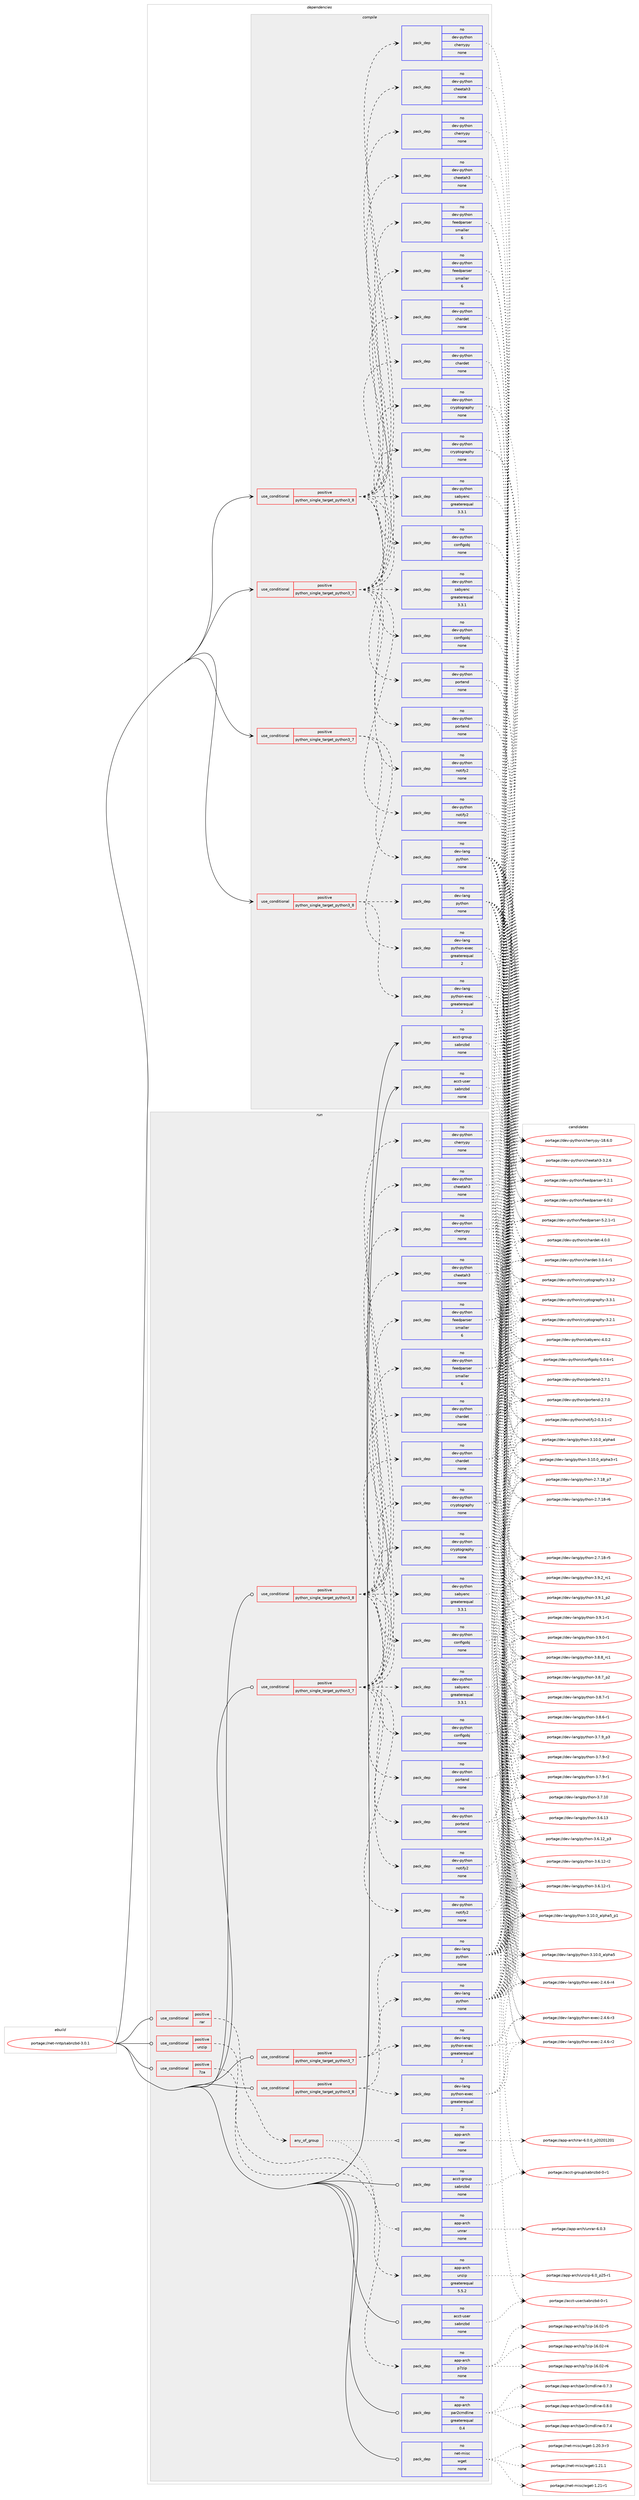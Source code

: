 digraph prolog {

# *************
# Graph options
# *************

newrank=true;
concentrate=true;
compound=true;
graph [rankdir=LR,fontname=Helvetica,fontsize=10,ranksep=1.5];#, ranksep=2.5, nodesep=0.2];
edge  [arrowhead=vee];
node  [fontname=Helvetica,fontsize=10];

# **********
# The ebuild
# **********

subgraph cluster_leftcol {
color=gray;
rank=same;
label=<<i>ebuild</i>>;
id [label="portage://net-nntp/sabnzbd-3.0.1", color=red, width=4, href="../net-nntp/sabnzbd-3.0.1.svg"];
}

# ****************
# The dependencies
# ****************

subgraph cluster_midcol {
color=gray;
label=<<i>dependencies</i>>;
subgraph cluster_compile {
fillcolor="#eeeeee";
style=filled;
label=<<i>compile</i>>;
subgraph cond3296 {
dependency11568 [label=<<TABLE BORDER="0" CELLBORDER="1" CELLSPACING="0" CELLPADDING="4"><TR><TD ROWSPAN="3" CELLPADDING="10">use_conditional</TD></TR><TR><TD>positive</TD></TR><TR><TD>python_single_target_python3_7</TD></TR></TABLE>>, shape=none, color=red];
subgraph pack8167 {
dependency11569 [label=<<TABLE BORDER="0" CELLBORDER="1" CELLSPACING="0" CELLPADDING="4" WIDTH="220"><TR><TD ROWSPAN="6" CELLPADDING="30">pack_dep</TD></TR><TR><TD WIDTH="110">no</TD></TR><TR><TD>dev-lang</TD></TR><TR><TD>python</TD></TR><TR><TD>none</TD></TR><TR><TD></TD></TR></TABLE>>, shape=none, color=blue];
}
dependency11568:e -> dependency11569:w [weight=20,style="dashed",arrowhead="vee"];
subgraph pack8168 {
dependency11570 [label=<<TABLE BORDER="0" CELLBORDER="1" CELLSPACING="0" CELLPADDING="4" WIDTH="220"><TR><TD ROWSPAN="6" CELLPADDING="30">pack_dep</TD></TR><TR><TD WIDTH="110">no</TD></TR><TR><TD>dev-lang</TD></TR><TR><TD>python-exec</TD></TR><TR><TD>greaterequal</TD></TR><TR><TD>2</TD></TR></TABLE>>, shape=none, color=blue];
}
dependency11568:e -> dependency11570:w [weight=20,style="dashed",arrowhead="vee"];
}
id:e -> dependency11568:w [weight=20,style="solid",arrowhead="vee"];
subgraph cond3297 {
dependency11571 [label=<<TABLE BORDER="0" CELLBORDER="1" CELLSPACING="0" CELLPADDING="4"><TR><TD ROWSPAN="3" CELLPADDING="10">use_conditional</TD></TR><TR><TD>positive</TD></TR><TR><TD>python_single_target_python3_7</TD></TR></TABLE>>, shape=none, color=red];
subgraph pack8169 {
dependency11572 [label=<<TABLE BORDER="0" CELLBORDER="1" CELLSPACING="0" CELLPADDING="4" WIDTH="220"><TR><TD ROWSPAN="6" CELLPADDING="30">pack_dep</TD></TR><TR><TD WIDTH="110">no</TD></TR><TR><TD>dev-python</TD></TR><TR><TD>chardet</TD></TR><TR><TD>none</TD></TR><TR><TD></TD></TR></TABLE>>, shape=none, color=blue];
}
dependency11571:e -> dependency11572:w [weight=20,style="dashed",arrowhead="vee"];
subgraph pack8170 {
dependency11573 [label=<<TABLE BORDER="0" CELLBORDER="1" CELLSPACING="0" CELLPADDING="4" WIDTH="220"><TR><TD ROWSPAN="6" CELLPADDING="30">pack_dep</TD></TR><TR><TD WIDTH="110">no</TD></TR><TR><TD>dev-python</TD></TR><TR><TD>cheetah3</TD></TR><TR><TD>none</TD></TR><TR><TD></TD></TR></TABLE>>, shape=none, color=blue];
}
dependency11571:e -> dependency11573:w [weight=20,style="dashed",arrowhead="vee"];
subgraph pack8171 {
dependency11574 [label=<<TABLE BORDER="0" CELLBORDER="1" CELLSPACING="0" CELLPADDING="4" WIDTH="220"><TR><TD ROWSPAN="6" CELLPADDING="30">pack_dep</TD></TR><TR><TD WIDTH="110">no</TD></TR><TR><TD>dev-python</TD></TR><TR><TD>cherrypy</TD></TR><TR><TD>none</TD></TR><TR><TD></TD></TR></TABLE>>, shape=none, color=blue];
}
dependency11571:e -> dependency11574:w [weight=20,style="dashed",arrowhead="vee"];
subgraph pack8172 {
dependency11575 [label=<<TABLE BORDER="0" CELLBORDER="1" CELLSPACING="0" CELLPADDING="4" WIDTH="220"><TR><TD ROWSPAN="6" CELLPADDING="30">pack_dep</TD></TR><TR><TD WIDTH="110">no</TD></TR><TR><TD>dev-python</TD></TR><TR><TD>configobj</TD></TR><TR><TD>none</TD></TR><TR><TD></TD></TR></TABLE>>, shape=none, color=blue];
}
dependency11571:e -> dependency11575:w [weight=20,style="dashed",arrowhead="vee"];
subgraph pack8173 {
dependency11576 [label=<<TABLE BORDER="0" CELLBORDER="1" CELLSPACING="0" CELLPADDING="4" WIDTH="220"><TR><TD ROWSPAN="6" CELLPADDING="30">pack_dep</TD></TR><TR><TD WIDTH="110">no</TD></TR><TR><TD>dev-python</TD></TR><TR><TD>cryptography</TD></TR><TR><TD>none</TD></TR><TR><TD></TD></TR></TABLE>>, shape=none, color=blue];
}
dependency11571:e -> dependency11576:w [weight=20,style="dashed",arrowhead="vee"];
subgraph pack8174 {
dependency11577 [label=<<TABLE BORDER="0" CELLBORDER="1" CELLSPACING="0" CELLPADDING="4" WIDTH="220"><TR><TD ROWSPAN="6" CELLPADDING="30">pack_dep</TD></TR><TR><TD WIDTH="110">no</TD></TR><TR><TD>dev-python</TD></TR><TR><TD>feedparser</TD></TR><TR><TD>smaller</TD></TR><TR><TD>6</TD></TR></TABLE>>, shape=none, color=blue];
}
dependency11571:e -> dependency11577:w [weight=20,style="dashed",arrowhead="vee"];
subgraph pack8175 {
dependency11578 [label=<<TABLE BORDER="0" CELLBORDER="1" CELLSPACING="0" CELLPADDING="4" WIDTH="220"><TR><TD ROWSPAN="6" CELLPADDING="30">pack_dep</TD></TR><TR><TD WIDTH="110">no</TD></TR><TR><TD>dev-python</TD></TR><TR><TD>notify2</TD></TR><TR><TD>none</TD></TR><TR><TD></TD></TR></TABLE>>, shape=none, color=blue];
}
dependency11571:e -> dependency11578:w [weight=20,style="dashed",arrowhead="vee"];
subgraph pack8176 {
dependency11579 [label=<<TABLE BORDER="0" CELLBORDER="1" CELLSPACING="0" CELLPADDING="4" WIDTH="220"><TR><TD ROWSPAN="6" CELLPADDING="30">pack_dep</TD></TR><TR><TD WIDTH="110">no</TD></TR><TR><TD>dev-python</TD></TR><TR><TD>portend</TD></TR><TR><TD>none</TD></TR><TR><TD></TD></TR></TABLE>>, shape=none, color=blue];
}
dependency11571:e -> dependency11579:w [weight=20,style="dashed",arrowhead="vee"];
subgraph pack8177 {
dependency11580 [label=<<TABLE BORDER="0" CELLBORDER="1" CELLSPACING="0" CELLPADDING="4" WIDTH="220"><TR><TD ROWSPAN="6" CELLPADDING="30">pack_dep</TD></TR><TR><TD WIDTH="110">no</TD></TR><TR><TD>dev-python</TD></TR><TR><TD>sabyenc</TD></TR><TR><TD>greaterequal</TD></TR><TR><TD>3.3.1</TD></TR></TABLE>>, shape=none, color=blue];
}
dependency11571:e -> dependency11580:w [weight=20,style="dashed",arrowhead="vee"];
}
id:e -> dependency11571:w [weight=20,style="solid",arrowhead="vee"];
subgraph cond3298 {
dependency11581 [label=<<TABLE BORDER="0" CELLBORDER="1" CELLSPACING="0" CELLPADDING="4"><TR><TD ROWSPAN="3" CELLPADDING="10">use_conditional</TD></TR><TR><TD>positive</TD></TR><TR><TD>python_single_target_python3_8</TD></TR></TABLE>>, shape=none, color=red];
subgraph pack8178 {
dependency11582 [label=<<TABLE BORDER="0" CELLBORDER="1" CELLSPACING="0" CELLPADDING="4" WIDTH="220"><TR><TD ROWSPAN="6" CELLPADDING="30">pack_dep</TD></TR><TR><TD WIDTH="110">no</TD></TR><TR><TD>dev-lang</TD></TR><TR><TD>python</TD></TR><TR><TD>none</TD></TR><TR><TD></TD></TR></TABLE>>, shape=none, color=blue];
}
dependency11581:e -> dependency11582:w [weight=20,style="dashed",arrowhead="vee"];
subgraph pack8179 {
dependency11583 [label=<<TABLE BORDER="0" CELLBORDER="1" CELLSPACING="0" CELLPADDING="4" WIDTH="220"><TR><TD ROWSPAN="6" CELLPADDING="30">pack_dep</TD></TR><TR><TD WIDTH="110">no</TD></TR><TR><TD>dev-lang</TD></TR><TR><TD>python-exec</TD></TR><TR><TD>greaterequal</TD></TR><TR><TD>2</TD></TR></TABLE>>, shape=none, color=blue];
}
dependency11581:e -> dependency11583:w [weight=20,style="dashed",arrowhead="vee"];
}
id:e -> dependency11581:w [weight=20,style="solid",arrowhead="vee"];
subgraph cond3299 {
dependency11584 [label=<<TABLE BORDER="0" CELLBORDER="1" CELLSPACING="0" CELLPADDING="4"><TR><TD ROWSPAN="3" CELLPADDING="10">use_conditional</TD></TR><TR><TD>positive</TD></TR><TR><TD>python_single_target_python3_8</TD></TR></TABLE>>, shape=none, color=red];
subgraph pack8180 {
dependency11585 [label=<<TABLE BORDER="0" CELLBORDER="1" CELLSPACING="0" CELLPADDING="4" WIDTH="220"><TR><TD ROWSPAN="6" CELLPADDING="30">pack_dep</TD></TR><TR><TD WIDTH="110">no</TD></TR><TR><TD>dev-python</TD></TR><TR><TD>chardet</TD></TR><TR><TD>none</TD></TR><TR><TD></TD></TR></TABLE>>, shape=none, color=blue];
}
dependency11584:e -> dependency11585:w [weight=20,style="dashed",arrowhead="vee"];
subgraph pack8181 {
dependency11586 [label=<<TABLE BORDER="0" CELLBORDER="1" CELLSPACING="0" CELLPADDING="4" WIDTH="220"><TR><TD ROWSPAN="6" CELLPADDING="30">pack_dep</TD></TR><TR><TD WIDTH="110">no</TD></TR><TR><TD>dev-python</TD></TR><TR><TD>cheetah3</TD></TR><TR><TD>none</TD></TR><TR><TD></TD></TR></TABLE>>, shape=none, color=blue];
}
dependency11584:e -> dependency11586:w [weight=20,style="dashed",arrowhead="vee"];
subgraph pack8182 {
dependency11587 [label=<<TABLE BORDER="0" CELLBORDER="1" CELLSPACING="0" CELLPADDING="4" WIDTH="220"><TR><TD ROWSPAN="6" CELLPADDING="30">pack_dep</TD></TR><TR><TD WIDTH="110">no</TD></TR><TR><TD>dev-python</TD></TR><TR><TD>cherrypy</TD></TR><TR><TD>none</TD></TR><TR><TD></TD></TR></TABLE>>, shape=none, color=blue];
}
dependency11584:e -> dependency11587:w [weight=20,style="dashed",arrowhead="vee"];
subgraph pack8183 {
dependency11588 [label=<<TABLE BORDER="0" CELLBORDER="1" CELLSPACING="0" CELLPADDING="4" WIDTH="220"><TR><TD ROWSPAN="6" CELLPADDING="30">pack_dep</TD></TR><TR><TD WIDTH="110">no</TD></TR><TR><TD>dev-python</TD></TR><TR><TD>configobj</TD></TR><TR><TD>none</TD></TR><TR><TD></TD></TR></TABLE>>, shape=none, color=blue];
}
dependency11584:e -> dependency11588:w [weight=20,style="dashed",arrowhead="vee"];
subgraph pack8184 {
dependency11589 [label=<<TABLE BORDER="0" CELLBORDER="1" CELLSPACING="0" CELLPADDING="4" WIDTH="220"><TR><TD ROWSPAN="6" CELLPADDING="30">pack_dep</TD></TR><TR><TD WIDTH="110">no</TD></TR><TR><TD>dev-python</TD></TR><TR><TD>cryptography</TD></TR><TR><TD>none</TD></TR><TR><TD></TD></TR></TABLE>>, shape=none, color=blue];
}
dependency11584:e -> dependency11589:w [weight=20,style="dashed",arrowhead="vee"];
subgraph pack8185 {
dependency11590 [label=<<TABLE BORDER="0" CELLBORDER="1" CELLSPACING="0" CELLPADDING="4" WIDTH="220"><TR><TD ROWSPAN="6" CELLPADDING="30">pack_dep</TD></TR><TR><TD WIDTH="110">no</TD></TR><TR><TD>dev-python</TD></TR><TR><TD>feedparser</TD></TR><TR><TD>smaller</TD></TR><TR><TD>6</TD></TR></TABLE>>, shape=none, color=blue];
}
dependency11584:e -> dependency11590:w [weight=20,style="dashed",arrowhead="vee"];
subgraph pack8186 {
dependency11591 [label=<<TABLE BORDER="0" CELLBORDER="1" CELLSPACING="0" CELLPADDING="4" WIDTH="220"><TR><TD ROWSPAN="6" CELLPADDING="30">pack_dep</TD></TR><TR><TD WIDTH="110">no</TD></TR><TR><TD>dev-python</TD></TR><TR><TD>notify2</TD></TR><TR><TD>none</TD></TR><TR><TD></TD></TR></TABLE>>, shape=none, color=blue];
}
dependency11584:e -> dependency11591:w [weight=20,style="dashed",arrowhead="vee"];
subgraph pack8187 {
dependency11592 [label=<<TABLE BORDER="0" CELLBORDER="1" CELLSPACING="0" CELLPADDING="4" WIDTH="220"><TR><TD ROWSPAN="6" CELLPADDING="30">pack_dep</TD></TR><TR><TD WIDTH="110">no</TD></TR><TR><TD>dev-python</TD></TR><TR><TD>portend</TD></TR><TR><TD>none</TD></TR><TR><TD></TD></TR></TABLE>>, shape=none, color=blue];
}
dependency11584:e -> dependency11592:w [weight=20,style="dashed",arrowhead="vee"];
subgraph pack8188 {
dependency11593 [label=<<TABLE BORDER="0" CELLBORDER="1" CELLSPACING="0" CELLPADDING="4" WIDTH="220"><TR><TD ROWSPAN="6" CELLPADDING="30">pack_dep</TD></TR><TR><TD WIDTH="110">no</TD></TR><TR><TD>dev-python</TD></TR><TR><TD>sabyenc</TD></TR><TR><TD>greaterequal</TD></TR><TR><TD>3.3.1</TD></TR></TABLE>>, shape=none, color=blue];
}
dependency11584:e -> dependency11593:w [weight=20,style="dashed",arrowhead="vee"];
}
id:e -> dependency11584:w [weight=20,style="solid",arrowhead="vee"];
subgraph pack8189 {
dependency11594 [label=<<TABLE BORDER="0" CELLBORDER="1" CELLSPACING="0" CELLPADDING="4" WIDTH="220"><TR><TD ROWSPAN="6" CELLPADDING="30">pack_dep</TD></TR><TR><TD WIDTH="110">no</TD></TR><TR><TD>acct-group</TD></TR><TR><TD>sabnzbd</TD></TR><TR><TD>none</TD></TR><TR><TD></TD></TR></TABLE>>, shape=none, color=blue];
}
id:e -> dependency11594:w [weight=20,style="solid",arrowhead="vee"];
subgraph pack8190 {
dependency11595 [label=<<TABLE BORDER="0" CELLBORDER="1" CELLSPACING="0" CELLPADDING="4" WIDTH="220"><TR><TD ROWSPAN="6" CELLPADDING="30">pack_dep</TD></TR><TR><TD WIDTH="110">no</TD></TR><TR><TD>acct-user</TD></TR><TR><TD>sabnzbd</TD></TR><TR><TD>none</TD></TR><TR><TD></TD></TR></TABLE>>, shape=none, color=blue];
}
id:e -> dependency11595:w [weight=20,style="solid",arrowhead="vee"];
}
subgraph cluster_compileandrun {
fillcolor="#eeeeee";
style=filled;
label=<<i>compile and run</i>>;
}
subgraph cluster_run {
fillcolor="#eeeeee";
style=filled;
label=<<i>run</i>>;
subgraph cond3300 {
dependency11596 [label=<<TABLE BORDER="0" CELLBORDER="1" CELLSPACING="0" CELLPADDING="4"><TR><TD ROWSPAN="3" CELLPADDING="10">use_conditional</TD></TR><TR><TD>positive</TD></TR><TR><TD>7za</TD></TR></TABLE>>, shape=none, color=red];
subgraph pack8191 {
dependency11597 [label=<<TABLE BORDER="0" CELLBORDER="1" CELLSPACING="0" CELLPADDING="4" WIDTH="220"><TR><TD ROWSPAN="6" CELLPADDING="30">pack_dep</TD></TR><TR><TD WIDTH="110">no</TD></TR><TR><TD>app-arch</TD></TR><TR><TD>p7zip</TD></TR><TR><TD>none</TD></TR><TR><TD></TD></TR></TABLE>>, shape=none, color=blue];
}
dependency11596:e -> dependency11597:w [weight=20,style="dashed",arrowhead="vee"];
}
id:e -> dependency11596:w [weight=20,style="solid",arrowhead="odot"];
subgraph cond3301 {
dependency11598 [label=<<TABLE BORDER="0" CELLBORDER="1" CELLSPACING="0" CELLPADDING="4"><TR><TD ROWSPAN="3" CELLPADDING="10">use_conditional</TD></TR><TR><TD>positive</TD></TR><TR><TD>python_single_target_python3_7</TD></TR></TABLE>>, shape=none, color=red];
subgraph pack8192 {
dependency11599 [label=<<TABLE BORDER="0" CELLBORDER="1" CELLSPACING="0" CELLPADDING="4" WIDTH="220"><TR><TD ROWSPAN="6" CELLPADDING="30">pack_dep</TD></TR><TR><TD WIDTH="110">no</TD></TR><TR><TD>dev-lang</TD></TR><TR><TD>python</TD></TR><TR><TD>none</TD></TR><TR><TD></TD></TR></TABLE>>, shape=none, color=blue];
}
dependency11598:e -> dependency11599:w [weight=20,style="dashed",arrowhead="vee"];
subgraph pack8193 {
dependency11600 [label=<<TABLE BORDER="0" CELLBORDER="1" CELLSPACING="0" CELLPADDING="4" WIDTH="220"><TR><TD ROWSPAN="6" CELLPADDING="30">pack_dep</TD></TR><TR><TD WIDTH="110">no</TD></TR><TR><TD>dev-lang</TD></TR><TR><TD>python-exec</TD></TR><TR><TD>greaterequal</TD></TR><TR><TD>2</TD></TR></TABLE>>, shape=none, color=blue];
}
dependency11598:e -> dependency11600:w [weight=20,style="dashed",arrowhead="vee"];
}
id:e -> dependency11598:w [weight=20,style="solid",arrowhead="odot"];
subgraph cond3302 {
dependency11601 [label=<<TABLE BORDER="0" CELLBORDER="1" CELLSPACING="0" CELLPADDING="4"><TR><TD ROWSPAN="3" CELLPADDING="10">use_conditional</TD></TR><TR><TD>positive</TD></TR><TR><TD>python_single_target_python3_7</TD></TR></TABLE>>, shape=none, color=red];
subgraph pack8194 {
dependency11602 [label=<<TABLE BORDER="0" CELLBORDER="1" CELLSPACING="0" CELLPADDING="4" WIDTH="220"><TR><TD ROWSPAN="6" CELLPADDING="30">pack_dep</TD></TR><TR><TD WIDTH="110">no</TD></TR><TR><TD>dev-python</TD></TR><TR><TD>chardet</TD></TR><TR><TD>none</TD></TR><TR><TD></TD></TR></TABLE>>, shape=none, color=blue];
}
dependency11601:e -> dependency11602:w [weight=20,style="dashed",arrowhead="vee"];
subgraph pack8195 {
dependency11603 [label=<<TABLE BORDER="0" CELLBORDER="1" CELLSPACING="0" CELLPADDING="4" WIDTH="220"><TR><TD ROWSPAN="6" CELLPADDING="30">pack_dep</TD></TR><TR><TD WIDTH="110">no</TD></TR><TR><TD>dev-python</TD></TR><TR><TD>cheetah3</TD></TR><TR><TD>none</TD></TR><TR><TD></TD></TR></TABLE>>, shape=none, color=blue];
}
dependency11601:e -> dependency11603:w [weight=20,style="dashed",arrowhead="vee"];
subgraph pack8196 {
dependency11604 [label=<<TABLE BORDER="0" CELLBORDER="1" CELLSPACING="0" CELLPADDING="4" WIDTH="220"><TR><TD ROWSPAN="6" CELLPADDING="30">pack_dep</TD></TR><TR><TD WIDTH="110">no</TD></TR><TR><TD>dev-python</TD></TR><TR><TD>cherrypy</TD></TR><TR><TD>none</TD></TR><TR><TD></TD></TR></TABLE>>, shape=none, color=blue];
}
dependency11601:e -> dependency11604:w [weight=20,style="dashed",arrowhead="vee"];
subgraph pack8197 {
dependency11605 [label=<<TABLE BORDER="0" CELLBORDER="1" CELLSPACING="0" CELLPADDING="4" WIDTH="220"><TR><TD ROWSPAN="6" CELLPADDING="30">pack_dep</TD></TR><TR><TD WIDTH="110">no</TD></TR><TR><TD>dev-python</TD></TR><TR><TD>configobj</TD></TR><TR><TD>none</TD></TR><TR><TD></TD></TR></TABLE>>, shape=none, color=blue];
}
dependency11601:e -> dependency11605:w [weight=20,style="dashed",arrowhead="vee"];
subgraph pack8198 {
dependency11606 [label=<<TABLE BORDER="0" CELLBORDER="1" CELLSPACING="0" CELLPADDING="4" WIDTH="220"><TR><TD ROWSPAN="6" CELLPADDING="30">pack_dep</TD></TR><TR><TD WIDTH="110">no</TD></TR><TR><TD>dev-python</TD></TR><TR><TD>cryptography</TD></TR><TR><TD>none</TD></TR><TR><TD></TD></TR></TABLE>>, shape=none, color=blue];
}
dependency11601:e -> dependency11606:w [weight=20,style="dashed",arrowhead="vee"];
subgraph pack8199 {
dependency11607 [label=<<TABLE BORDER="0" CELLBORDER="1" CELLSPACING="0" CELLPADDING="4" WIDTH="220"><TR><TD ROWSPAN="6" CELLPADDING="30">pack_dep</TD></TR><TR><TD WIDTH="110">no</TD></TR><TR><TD>dev-python</TD></TR><TR><TD>feedparser</TD></TR><TR><TD>smaller</TD></TR><TR><TD>6</TD></TR></TABLE>>, shape=none, color=blue];
}
dependency11601:e -> dependency11607:w [weight=20,style="dashed",arrowhead="vee"];
subgraph pack8200 {
dependency11608 [label=<<TABLE BORDER="0" CELLBORDER="1" CELLSPACING="0" CELLPADDING="4" WIDTH="220"><TR><TD ROWSPAN="6" CELLPADDING="30">pack_dep</TD></TR><TR><TD WIDTH="110">no</TD></TR><TR><TD>dev-python</TD></TR><TR><TD>notify2</TD></TR><TR><TD>none</TD></TR><TR><TD></TD></TR></TABLE>>, shape=none, color=blue];
}
dependency11601:e -> dependency11608:w [weight=20,style="dashed",arrowhead="vee"];
subgraph pack8201 {
dependency11609 [label=<<TABLE BORDER="0" CELLBORDER="1" CELLSPACING="0" CELLPADDING="4" WIDTH="220"><TR><TD ROWSPAN="6" CELLPADDING="30">pack_dep</TD></TR><TR><TD WIDTH="110">no</TD></TR><TR><TD>dev-python</TD></TR><TR><TD>portend</TD></TR><TR><TD>none</TD></TR><TR><TD></TD></TR></TABLE>>, shape=none, color=blue];
}
dependency11601:e -> dependency11609:w [weight=20,style="dashed",arrowhead="vee"];
subgraph pack8202 {
dependency11610 [label=<<TABLE BORDER="0" CELLBORDER="1" CELLSPACING="0" CELLPADDING="4" WIDTH="220"><TR><TD ROWSPAN="6" CELLPADDING="30">pack_dep</TD></TR><TR><TD WIDTH="110">no</TD></TR><TR><TD>dev-python</TD></TR><TR><TD>sabyenc</TD></TR><TR><TD>greaterequal</TD></TR><TR><TD>3.3.1</TD></TR></TABLE>>, shape=none, color=blue];
}
dependency11601:e -> dependency11610:w [weight=20,style="dashed",arrowhead="vee"];
}
id:e -> dependency11601:w [weight=20,style="solid",arrowhead="odot"];
subgraph cond3303 {
dependency11611 [label=<<TABLE BORDER="0" CELLBORDER="1" CELLSPACING="0" CELLPADDING="4"><TR><TD ROWSPAN="3" CELLPADDING="10">use_conditional</TD></TR><TR><TD>positive</TD></TR><TR><TD>python_single_target_python3_8</TD></TR></TABLE>>, shape=none, color=red];
subgraph pack8203 {
dependency11612 [label=<<TABLE BORDER="0" CELLBORDER="1" CELLSPACING="0" CELLPADDING="4" WIDTH="220"><TR><TD ROWSPAN="6" CELLPADDING="30">pack_dep</TD></TR><TR><TD WIDTH="110">no</TD></TR><TR><TD>dev-lang</TD></TR><TR><TD>python</TD></TR><TR><TD>none</TD></TR><TR><TD></TD></TR></TABLE>>, shape=none, color=blue];
}
dependency11611:e -> dependency11612:w [weight=20,style="dashed",arrowhead="vee"];
subgraph pack8204 {
dependency11613 [label=<<TABLE BORDER="0" CELLBORDER="1" CELLSPACING="0" CELLPADDING="4" WIDTH="220"><TR><TD ROWSPAN="6" CELLPADDING="30">pack_dep</TD></TR><TR><TD WIDTH="110">no</TD></TR><TR><TD>dev-lang</TD></TR><TR><TD>python-exec</TD></TR><TR><TD>greaterequal</TD></TR><TR><TD>2</TD></TR></TABLE>>, shape=none, color=blue];
}
dependency11611:e -> dependency11613:w [weight=20,style="dashed",arrowhead="vee"];
}
id:e -> dependency11611:w [weight=20,style="solid",arrowhead="odot"];
subgraph cond3304 {
dependency11614 [label=<<TABLE BORDER="0" CELLBORDER="1" CELLSPACING="0" CELLPADDING="4"><TR><TD ROWSPAN="3" CELLPADDING="10">use_conditional</TD></TR><TR><TD>positive</TD></TR><TR><TD>python_single_target_python3_8</TD></TR></TABLE>>, shape=none, color=red];
subgraph pack8205 {
dependency11615 [label=<<TABLE BORDER="0" CELLBORDER="1" CELLSPACING="0" CELLPADDING="4" WIDTH="220"><TR><TD ROWSPAN="6" CELLPADDING="30">pack_dep</TD></TR><TR><TD WIDTH="110">no</TD></TR><TR><TD>dev-python</TD></TR><TR><TD>chardet</TD></TR><TR><TD>none</TD></TR><TR><TD></TD></TR></TABLE>>, shape=none, color=blue];
}
dependency11614:e -> dependency11615:w [weight=20,style="dashed",arrowhead="vee"];
subgraph pack8206 {
dependency11616 [label=<<TABLE BORDER="0" CELLBORDER="1" CELLSPACING="0" CELLPADDING="4" WIDTH="220"><TR><TD ROWSPAN="6" CELLPADDING="30">pack_dep</TD></TR><TR><TD WIDTH="110">no</TD></TR><TR><TD>dev-python</TD></TR><TR><TD>cheetah3</TD></TR><TR><TD>none</TD></TR><TR><TD></TD></TR></TABLE>>, shape=none, color=blue];
}
dependency11614:e -> dependency11616:w [weight=20,style="dashed",arrowhead="vee"];
subgraph pack8207 {
dependency11617 [label=<<TABLE BORDER="0" CELLBORDER="1" CELLSPACING="0" CELLPADDING="4" WIDTH="220"><TR><TD ROWSPAN="6" CELLPADDING="30">pack_dep</TD></TR><TR><TD WIDTH="110">no</TD></TR><TR><TD>dev-python</TD></TR><TR><TD>cherrypy</TD></TR><TR><TD>none</TD></TR><TR><TD></TD></TR></TABLE>>, shape=none, color=blue];
}
dependency11614:e -> dependency11617:w [weight=20,style="dashed",arrowhead="vee"];
subgraph pack8208 {
dependency11618 [label=<<TABLE BORDER="0" CELLBORDER="1" CELLSPACING="0" CELLPADDING="4" WIDTH="220"><TR><TD ROWSPAN="6" CELLPADDING="30">pack_dep</TD></TR><TR><TD WIDTH="110">no</TD></TR><TR><TD>dev-python</TD></TR><TR><TD>configobj</TD></TR><TR><TD>none</TD></TR><TR><TD></TD></TR></TABLE>>, shape=none, color=blue];
}
dependency11614:e -> dependency11618:w [weight=20,style="dashed",arrowhead="vee"];
subgraph pack8209 {
dependency11619 [label=<<TABLE BORDER="0" CELLBORDER="1" CELLSPACING="0" CELLPADDING="4" WIDTH="220"><TR><TD ROWSPAN="6" CELLPADDING="30">pack_dep</TD></TR><TR><TD WIDTH="110">no</TD></TR><TR><TD>dev-python</TD></TR><TR><TD>cryptography</TD></TR><TR><TD>none</TD></TR><TR><TD></TD></TR></TABLE>>, shape=none, color=blue];
}
dependency11614:e -> dependency11619:w [weight=20,style="dashed",arrowhead="vee"];
subgraph pack8210 {
dependency11620 [label=<<TABLE BORDER="0" CELLBORDER="1" CELLSPACING="0" CELLPADDING="4" WIDTH="220"><TR><TD ROWSPAN="6" CELLPADDING="30">pack_dep</TD></TR><TR><TD WIDTH="110">no</TD></TR><TR><TD>dev-python</TD></TR><TR><TD>feedparser</TD></TR><TR><TD>smaller</TD></TR><TR><TD>6</TD></TR></TABLE>>, shape=none, color=blue];
}
dependency11614:e -> dependency11620:w [weight=20,style="dashed",arrowhead="vee"];
subgraph pack8211 {
dependency11621 [label=<<TABLE BORDER="0" CELLBORDER="1" CELLSPACING="0" CELLPADDING="4" WIDTH="220"><TR><TD ROWSPAN="6" CELLPADDING="30">pack_dep</TD></TR><TR><TD WIDTH="110">no</TD></TR><TR><TD>dev-python</TD></TR><TR><TD>notify2</TD></TR><TR><TD>none</TD></TR><TR><TD></TD></TR></TABLE>>, shape=none, color=blue];
}
dependency11614:e -> dependency11621:w [weight=20,style="dashed",arrowhead="vee"];
subgraph pack8212 {
dependency11622 [label=<<TABLE BORDER="0" CELLBORDER="1" CELLSPACING="0" CELLPADDING="4" WIDTH="220"><TR><TD ROWSPAN="6" CELLPADDING="30">pack_dep</TD></TR><TR><TD WIDTH="110">no</TD></TR><TR><TD>dev-python</TD></TR><TR><TD>portend</TD></TR><TR><TD>none</TD></TR><TR><TD></TD></TR></TABLE>>, shape=none, color=blue];
}
dependency11614:e -> dependency11622:w [weight=20,style="dashed",arrowhead="vee"];
subgraph pack8213 {
dependency11623 [label=<<TABLE BORDER="0" CELLBORDER="1" CELLSPACING="0" CELLPADDING="4" WIDTH="220"><TR><TD ROWSPAN="6" CELLPADDING="30">pack_dep</TD></TR><TR><TD WIDTH="110">no</TD></TR><TR><TD>dev-python</TD></TR><TR><TD>sabyenc</TD></TR><TR><TD>greaterequal</TD></TR><TR><TD>3.3.1</TD></TR></TABLE>>, shape=none, color=blue];
}
dependency11614:e -> dependency11623:w [weight=20,style="dashed",arrowhead="vee"];
}
id:e -> dependency11614:w [weight=20,style="solid",arrowhead="odot"];
subgraph cond3305 {
dependency11624 [label=<<TABLE BORDER="0" CELLBORDER="1" CELLSPACING="0" CELLPADDING="4"><TR><TD ROWSPAN="3" CELLPADDING="10">use_conditional</TD></TR><TR><TD>positive</TD></TR><TR><TD>rar</TD></TR></TABLE>>, shape=none, color=red];
subgraph any96 {
dependency11625 [label=<<TABLE BORDER="0" CELLBORDER="1" CELLSPACING="0" CELLPADDING="4"><TR><TD CELLPADDING="10">any_of_group</TD></TR></TABLE>>, shape=none, color=red];subgraph pack8214 {
dependency11626 [label=<<TABLE BORDER="0" CELLBORDER="1" CELLSPACING="0" CELLPADDING="4" WIDTH="220"><TR><TD ROWSPAN="6" CELLPADDING="30">pack_dep</TD></TR><TR><TD WIDTH="110">no</TD></TR><TR><TD>app-arch</TD></TR><TR><TD>unrar</TD></TR><TR><TD>none</TD></TR><TR><TD></TD></TR></TABLE>>, shape=none, color=blue];
}
dependency11625:e -> dependency11626:w [weight=20,style="dotted",arrowhead="oinv"];
subgraph pack8215 {
dependency11627 [label=<<TABLE BORDER="0" CELLBORDER="1" CELLSPACING="0" CELLPADDING="4" WIDTH="220"><TR><TD ROWSPAN="6" CELLPADDING="30">pack_dep</TD></TR><TR><TD WIDTH="110">no</TD></TR><TR><TD>app-arch</TD></TR><TR><TD>rar</TD></TR><TR><TD>none</TD></TR><TR><TD></TD></TR></TABLE>>, shape=none, color=blue];
}
dependency11625:e -> dependency11627:w [weight=20,style="dotted",arrowhead="oinv"];
}
dependency11624:e -> dependency11625:w [weight=20,style="dashed",arrowhead="vee"];
}
id:e -> dependency11624:w [weight=20,style="solid",arrowhead="odot"];
subgraph cond3306 {
dependency11628 [label=<<TABLE BORDER="0" CELLBORDER="1" CELLSPACING="0" CELLPADDING="4"><TR><TD ROWSPAN="3" CELLPADDING="10">use_conditional</TD></TR><TR><TD>positive</TD></TR><TR><TD>unzip</TD></TR></TABLE>>, shape=none, color=red];
subgraph pack8216 {
dependency11629 [label=<<TABLE BORDER="0" CELLBORDER="1" CELLSPACING="0" CELLPADDING="4" WIDTH="220"><TR><TD ROWSPAN="6" CELLPADDING="30">pack_dep</TD></TR><TR><TD WIDTH="110">no</TD></TR><TR><TD>app-arch</TD></TR><TR><TD>unzip</TD></TR><TR><TD>greaterequal</TD></TR><TR><TD>5.5.2</TD></TR></TABLE>>, shape=none, color=blue];
}
dependency11628:e -> dependency11629:w [weight=20,style="dashed",arrowhead="vee"];
}
id:e -> dependency11628:w [weight=20,style="solid",arrowhead="odot"];
subgraph pack8217 {
dependency11630 [label=<<TABLE BORDER="0" CELLBORDER="1" CELLSPACING="0" CELLPADDING="4" WIDTH="220"><TR><TD ROWSPAN="6" CELLPADDING="30">pack_dep</TD></TR><TR><TD WIDTH="110">no</TD></TR><TR><TD>acct-group</TD></TR><TR><TD>sabnzbd</TD></TR><TR><TD>none</TD></TR><TR><TD></TD></TR></TABLE>>, shape=none, color=blue];
}
id:e -> dependency11630:w [weight=20,style="solid",arrowhead="odot"];
subgraph pack8218 {
dependency11631 [label=<<TABLE BORDER="0" CELLBORDER="1" CELLSPACING="0" CELLPADDING="4" WIDTH="220"><TR><TD ROWSPAN="6" CELLPADDING="30">pack_dep</TD></TR><TR><TD WIDTH="110">no</TD></TR><TR><TD>acct-user</TD></TR><TR><TD>sabnzbd</TD></TR><TR><TD>none</TD></TR><TR><TD></TD></TR></TABLE>>, shape=none, color=blue];
}
id:e -> dependency11631:w [weight=20,style="solid",arrowhead="odot"];
subgraph pack8219 {
dependency11632 [label=<<TABLE BORDER="0" CELLBORDER="1" CELLSPACING="0" CELLPADDING="4" WIDTH="220"><TR><TD ROWSPAN="6" CELLPADDING="30">pack_dep</TD></TR><TR><TD WIDTH="110">no</TD></TR><TR><TD>app-arch</TD></TR><TR><TD>par2cmdline</TD></TR><TR><TD>greaterequal</TD></TR><TR><TD>0.4</TD></TR></TABLE>>, shape=none, color=blue];
}
id:e -> dependency11632:w [weight=20,style="solid",arrowhead="odot"];
subgraph pack8220 {
dependency11633 [label=<<TABLE BORDER="0" CELLBORDER="1" CELLSPACING="0" CELLPADDING="4" WIDTH="220"><TR><TD ROWSPAN="6" CELLPADDING="30">pack_dep</TD></TR><TR><TD WIDTH="110">no</TD></TR><TR><TD>net-misc</TD></TR><TR><TD>wget</TD></TR><TR><TD>none</TD></TR><TR><TD></TD></TR></TABLE>>, shape=none, color=blue];
}
id:e -> dependency11633:w [weight=20,style="solid",arrowhead="odot"];
}
}

# **************
# The candidates
# **************

subgraph cluster_choices {
rank=same;
color=gray;
label=<<i>candidates</i>>;

subgraph choice8167 {
color=black;
nodesep=1;
choice100101118451089711010347112121116104111110455146574650951149949 [label="portage://dev-lang/python-3.9.2_rc1", color=red, width=4,href="../dev-lang/python-3.9.2_rc1.svg"];
choice1001011184510897110103471121211161041111104551465746499511250 [label="portage://dev-lang/python-3.9.1_p2", color=red, width=4,href="../dev-lang/python-3.9.1_p2.svg"];
choice1001011184510897110103471121211161041111104551465746494511449 [label="portage://dev-lang/python-3.9.1-r1", color=red, width=4,href="../dev-lang/python-3.9.1-r1.svg"];
choice1001011184510897110103471121211161041111104551465746484511449 [label="portage://dev-lang/python-3.9.0-r1", color=red, width=4,href="../dev-lang/python-3.9.0-r1.svg"];
choice100101118451089711010347112121116104111110455146564656951149949 [label="portage://dev-lang/python-3.8.8_rc1", color=red, width=4,href="../dev-lang/python-3.8.8_rc1.svg"];
choice1001011184510897110103471121211161041111104551465646559511250 [label="portage://dev-lang/python-3.8.7_p2", color=red, width=4,href="../dev-lang/python-3.8.7_p2.svg"];
choice1001011184510897110103471121211161041111104551465646554511449 [label="portage://dev-lang/python-3.8.7-r1", color=red, width=4,href="../dev-lang/python-3.8.7-r1.svg"];
choice1001011184510897110103471121211161041111104551465646544511449 [label="portage://dev-lang/python-3.8.6-r1", color=red, width=4,href="../dev-lang/python-3.8.6-r1.svg"];
choice1001011184510897110103471121211161041111104551465546579511251 [label="portage://dev-lang/python-3.7.9_p3", color=red, width=4,href="../dev-lang/python-3.7.9_p3.svg"];
choice1001011184510897110103471121211161041111104551465546574511450 [label="portage://dev-lang/python-3.7.9-r2", color=red, width=4,href="../dev-lang/python-3.7.9-r2.svg"];
choice1001011184510897110103471121211161041111104551465546574511449 [label="portage://dev-lang/python-3.7.9-r1", color=red, width=4,href="../dev-lang/python-3.7.9-r1.svg"];
choice10010111845108971101034711212111610411111045514655464948 [label="portage://dev-lang/python-3.7.10", color=red, width=4,href="../dev-lang/python-3.7.10.svg"];
choice10010111845108971101034711212111610411111045514654464951 [label="portage://dev-lang/python-3.6.13", color=red, width=4,href="../dev-lang/python-3.6.13.svg"];
choice100101118451089711010347112121116104111110455146544649509511251 [label="portage://dev-lang/python-3.6.12_p3", color=red, width=4,href="../dev-lang/python-3.6.12_p3.svg"];
choice100101118451089711010347112121116104111110455146544649504511450 [label="portage://dev-lang/python-3.6.12-r2", color=red, width=4,href="../dev-lang/python-3.6.12-r2.svg"];
choice100101118451089711010347112121116104111110455146544649504511449 [label="portage://dev-lang/python-3.6.12-r1", color=red, width=4,href="../dev-lang/python-3.6.12-r1.svg"];
choice10010111845108971101034711212111610411111045514649484648959710811210497539511249 [label="portage://dev-lang/python-3.10.0_alpha5_p1", color=red, width=4,href="../dev-lang/python-3.10.0_alpha5_p1.svg"];
choice1001011184510897110103471121211161041111104551464948464895971081121049753 [label="portage://dev-lang/python-3.10.0_alpha5", color=red, width=4,href="../dev-lang/python-3.10.0_alpha5.svg"];
choice1001011184510897110103471121211161041111104551464948464895971081121049752 [label="portage://dev-lang/python-3.10.0_alpha4", color=red, width=4,href="../dev-lang/python-3.10.0_alpha4.svg"];
choice10010111845108971101034711212111610411111045514649484648959710811210497514511449 [label="portage://dev-lang/python-3.10.0_alpha3-r1", color=red, width=4,href="../dev-lang/python-3.10.0_alpha3-r1.svg"];
choice100101118451089711010347112121116104111110455046554649569511255 [label="portage://dev-lang/python-2.7.18_p7", color=red, width=4,href="../dev-lang/python-2.7.18_p7.svg"];
choice100101118451089711010347112121116104111110455046554649564511454 [label="portage://dev-lang/python-2.7.18-r6", color=red, width=4,href="../dev-lang/python-2.7.18-r6.svg"];
choice100101118451089711010347112121116104111110455046554649564511453 [label="portage://dev-lang/python-2.7.18-r5", color=red, width=4,href="../dev-lang/python-2.7.18-r5.svg"];
dependency11569:e -> choice100101118451089711010347112121116104111110455146574650951149949:w [style=dotted,weight="100"];
dependency11569:e -> choice1001011184510897110103471121211161041111104551465746499511250:w [style=dotted,weight="100"];
dependency11569:e -> choice1001011184510897110103471121211161041111104551465746494511449:w [style=dotted,weight="100"];
dependency11569:e -> choice1001011184510897110103471121211161041111104551465746484511449:w [style=dotted,weight="100"];
dependency11569:e -> choice100101118451089711010347112121116104111110455146564656951149949:w [style=dotted,weight="100"];
dependency11569:e -> choice1001011184510897110103471121211161041111104551465646559511250:w [style=dotted,weight="100"];
dependency11569:e -> choice1001011184510897110103471121211161041111104551465646554511449:w [style=dotted,weight="100"];
dependency11569:e -> choice1001011184510897110103471121211161041111104551465646544511449:w [style=dotted,weight="100"];
dependency11569:e -> choice1001011184510897110103471121211161041111104551465546579511251:w [style=dotted,weight="100"];
dependency11569:e -> choice1001011184510897110103471121211161041111104551465546574511450:w [style=dotted,weight="100"];
dependency11569:e -> choice1001011184510897110103471121211161041111104551465546574511449:w [style=dotted,weight="100"];
dependency11569:e -> choice10010111845108971101034711212111610411111045514655464948:w [style=dotted,weight="100"];
dependency11569:e -> choice10010111845108971101034711212111610411111045514654464951:w [style=dotted,weight="100"];
dependency11569:e -> choice100101118451089711010347112121116104111110455146544649509511251:w [style=dotted,weight="100"];
dependency11569:e -> choice100101118451089711010347112121116104111110455146544649504511450:w [style=dotted,weight="100"];
dependency11569:e -> choice100101118451089711010347112121116104111110455146544649504511449:w [style=dotted,weight="100"];
dependency11569:e -> choice10010111845108971101034711212111610411111045514649484648959710811210497539511249:w [style=dotted,weight="100"];
dependency11569:e -> choice1001011184510897110103471121211161041111104551464948464895971081121049753:w [style=dotted,weight="100"];
dependency11569:e -> choice1001011184510897110103471121211161041111104551464948464895971081121049752:w [style=dotted,weight="100"];
dependency11569:e -> choice10010111845108971101034711212111610411111045514649484648959710811210497514511449:w [style=dotted,weight="100"];
dependency11569:e -> choice100101118451089711010347112121116104111110455046554649569511255:w [style=dotted,weight="100"];
dependency11569:e -> choice100101118451089711010347112121116104111110455046554649564511454:w [style=dotted,weight="100"];
dependency11569:e -> choice100101118451089711010347112121116104111110455046554649564511453:w [style=dotted,weight="100"];
}
subgraph choice8168 {
color=black;
nodesep=1;
choice10010111845108971101034711212111610411111045101120101994550465246544511452 [label="portage://dev-lang/python-exec-2.4.6-r4", color=red, width=4,href="../dev-lang/python-exec-2.4.6-r4.svg"];
choice10010111845108971101034711212111610411111045101120101994550465246544511451 [label="portage://dev-lang/python-exec-2.4.6-r3", color=red, width=4,href="../dev-lang/python-exec-2.4.6-r3.svg"];
choice10010111845108971101034711212111610411111045101120101994550465246544511450 [label="portage://dev-lang/python-exec-2.4.6-r2", color=red, width=4,href="../dev-lang/python-exec-2.4.6-r2.svg"];
dependency11570:e -> choice10010111845108971101034711212111610411111045101120101994550465246544511452:w [style=dotted,weight="100"];
dependency11570:e -> choice10010111845108971101034711212111610411111045101120101994550465246544511451:w [style=dotted,weight="100"];
dependency11570:e -> choice10010111845108971101034711212111610411111045101120101994550465246544511450:w [style=dotted,weight="100"];
}
subgraph choice8169 {
color=black;
nodesep=1;
choice10010111845112121116104111110479910497114100101116455246484648 [label="portage://dev-python/chardet-4.0.0", color=red, width=4,href="../dev-python/chardet-4.0.0.svg"];
choice100101118451121211161041111104799104971141001011164551464846524511449 [label="portage://dev-python/chardet-3.0.4-r1", color=red, width=4,href="../dev-python/chardet-3.0.4-r1.svg"];
dependency11572:e -> choice10010111845112121116104111110479910497114100101116455246484648:w [style=dotted,weight="100"];
dependency11572:e -> choice100101118451121211161041111104799104971141001011164551464846524511449:w [style=dotted,weight="100"];
}
subgraph choice8170 {
color=black;
nodesep=1;
choice1001011184511212111610411111047991041011011169710451455146504654 [label="portage://dev-python/cheetah3-3.2.6", color=red, width=4,href="../dev-python/cheetah3-3.2.6.svg"];
dependency11573:e -> choice1001011184511212111610411111047991041011011169710451455146504654:w [style=dotted,weight="100"];
}
subgraph choice8171 {
color=black;
nodesep=1;
choice10010111845112121116104111110479910410111411412111212145495646544648 [label="portage://dev-python/cherrypy-18.6.0", color=red, width=4,href="../dev-python/cherrypy-18.6.0.svg"];
dependency11574:e -> choice10010111845112121116104111110479910410111411412111212145495646544648:w [style=dotted,weight="100"];
}
subgraph choice8172 {
color=black;
nodesep=1;
choice100101118451121211161041111104799111110102105103111981064553464846544511449 [label="portage://dev-python/configobj-5.0.6-r1", color=red, width=4,href="../dev-python/configobj-5.0.6-r1.svg"];
dependency11575:e -> choice100101118451121211161041111104799111110102105103111981064553464846544511449:w [style=dotted,weight="100"];
}
subgraph choice8173 {
color=black;
nodesep=1;
choice10010111845112121116104111110479911412111211611110311497112104121455146514650 [label="portage://dev-python/cryptography-3.3.2", color=red, width=4,href="../dev-python/cryptography-3.3.2.svg"];
choice10010111845112121116104111110479911412111211611110311497112104121455146514649 [label="portage://dev-python/cryptography-3.3.1", color=red, width=4,href="../dev-python/cryptography-3.3.1.svg"];
choice10010111845112121116104111110479911412111211611110311497112104121455146504649 [label="portage://dev-python/cryptography-3.2.1", color=red, width=4,href="../dev-python/cryptography-3.2.1.svg"];
dependency11576:e -> choice10010111845112121116104111110479911412111211611110311497112104121455146514650:w [style=dotted,weight="100"];
dependency11576:e -> choice10010111845112121116104111110479911412111211611110311497112104121455146514649:w [style=dotted,weight="100"];
dependency11576:e -> choice10010111845112121116104111110479911412111211611110311497112104121455146504649:w [style=dotted,weight="100"];
}
subgraph choice8174 {
color=black;
nodesep=1;
choice100101118451121211161041111104710210110110011297114115101114455446484650 [label="portage://dev-python/feedparser-6.0.2", color=red, width=4,href="../dev-python/feedparser-6.0.2.svg"];
choice1001011184511212111610411111047102101101100112971141151011144553465046494511449 [label="portage://dev-python/feedparser-5.2.1-r1", color=red, width=4,href="../dev-python/feedparser-5.2.1-r1.svg"];
choice100101118451121211161041111104710210110110011297114115101114455346504649 [label="portage://dev-python/feedparser-5.2.1", color=red, width=4,href="../dev-python/feedparser-5.2.1.svg"];
dependency11577:e -> choice100101118451121211161041111104710210110110011297114115101114455446484650:w [style=dotted,weight="100"];
dependency11577:e -> choice1001011184511212111610411111047102101101100112971141151011144553465046494511449:w [style=dotted,weight="100"];
dependency11577:e -> choice100101118451121211161041111104710210110110011297114115101114455346504649:w [style=dotted,weight="100"];
}
subgraph choice8175 {
color=black;
nodesep=1;
choice1001011184511212111610411111047110111116105102121504548465146494511450 [label="portage://dev-python/notify2-0.3.1-r2", color=red, width=4,href="../dev-python/notify2-0.3.1-r2.svg"];
dependency11578:e -> choice1001011184511212111610411111047110111116105102121504548465146494511450:w [style=dotted,weight="100"];
}
subgraph choice8176 {
color=black;
nodesep=1;
choice1001011184511212111610411111047112111114116101110100455046554649 [label="portage://dev-python/portend-2.7.1", color=red, width=4,href="../dev-python/portend-2.7.1.svg"];
choice1001011184511212111610411111047112111114116101110100455046554648 [label="portage://dev-python/portend-2.7.0", color=red, width=4,href="../dev-python/portend-2.7.0.svg"];
dependency11579:e -> choice1001011184511212111610411111047112111114116101110100455046554649:w [style=dotted,weight="100"];
dependency11579:e -> choice1001011184511212111610411111047112111114116101110100455046554648:w [style=dotted,weight="100"];
}
subgraph choice8177 {
color=black;
nodesep=1;
choice1001011184511212111610411111047115979812110111099455246484650 [label="portage://dev-python/sabyenc-4.0.2", color=red, width=4,href="../dev-python/sabyenc-4.0.2.svg"];
dependency11580:e -> choice1001011184511212111610411111047115979812110111099455246484650:w [style=dotted,weight="100"];
}
subgraph choice8178 {
color=black;
nodesep=1;
choice100101118451089711010347112121116104111110455146574650951149949 [label="portage://dev-lang/python-3.9.2_rc1", color=red, width=4,href="../dev-lang/python-3.9.2_rc1.svg"];
choice1001011184510897110103471121211161041111104551465746499511250 [label="portage://dev-lang/python-3.9.1_p2", color=red, width=4,href="../dev-lang/python-3.9.1_p2.svg"];
choice1001011184510897110103471121211161041111104551465746494511449 [label="portage://dev-lang/python-3.9.1-r1", color=red, width=4,href="../dev-lang/python-3.9.1-r1.svg"];
choice1001011184510897110103471121211161041111104551465746484511449 [label="portage://dev-lang/python-3.9.0-r1", color=red, width=4,href="../dev-lang/python-3.9.0-r1.svg"];
choice100101118451089711010347112121116104111110455146564656951149949 [label="portage://dev-lang/python-3.8.8_rc1", color=red, width=4,href="../dev-lang/python-3.8.8_rc1.svg"];
choice1001011184510897110103471121211161041111104551465646559511250 [label="portage://dev-lang/python-3.8.7_p2", color=red, width=4,href="../dev-lang/python-3.8.7_p2.svg"];
choice1001011184510897110103471121211161041111104551465646554511449 [label="portage://dev-lang/python-3.8.7-r1", color=red, width=4,href="../dev-lang/python-3.8.7-r1.svg"];
choice1001011184510897110103471121211161041111104551465646544511449 [label="portage://dev-lang/python-3.8.6-r1", color=red, width=4,href="../dev-lang/python-3.8.6-r1.svg"];
choice1001011184510897110103471121211161041111104551465546579511251 [label="portage://dev-lang/python-3.7.9_p3", color=red, width=4,href="../dev-lang/python-3.7.9_p3.svg"];
choice1001011184510897110103471121211161041111104551465546574511450 [label="portage://dev-lang/python-3.7.9-r2", color=red, width=4,href="../dev-lang/python-3.7.9-r2.svg"];
choice1001011184510897110103471121211161041111104551465546574511449 [label="portage://dev-lang/python-3.7.9-r1", color=red, width=4,href="../dev-lang/python-3.7.9-r1.svg"];
choice10010111845108971101034711212111610411111045514655464948 [label="portage://dev-lang/python-3.7.10", color=red, width=4,href="../dev-lang/python-3.7.10.svg"];
choice10010111845108971101034711212111610411111045514654464951 [label="portage://dev-lang/python-3.6.13", color=red, width=4,href="../dev-lang/python-3.6.13.svg"];
choice100101118451089711010347112121116104111110455146544649509511251 [label="portage://dev-lang/python-3.6.12_p3", color=red, width=4,href="../dev-lang/python-3.6.12_p3.svg"];
choice100101118451089711010347112121116104111110455146544649504511450 [label="portage://dev-lang/python-3.6.12-r2", color=red, width=4,href="../dev-lang/python-3.6.12-r2.svg"];
choice100101118451089711010347112121116104111110455146544649504511449 [label="portage://dev-lang/python-3.6.12-r1", color=red, width=4,href="../dev-lang/python-3.6.12-r1.svg"];
choice10010111845108971101034711212111610411111045514649484648959710811210497539511249 [label="portage://dev-lang/python-3.10.0_alpha5_p1", color=red, width=4,href="../dev-lang/python-3.10.0_alpha5_p1.svg"];
choice1001011184510897110103471121211161041111104551464948464895971081121049753 [label="portage://dev-lang/python-3.10.0_alpha5", color=red, width=4,href="../dev-lang/python-3.10.0_alpha5.svg"];
choice1001011184510897110103471121211161041111104551464948464895971081121049752 [label="portage://dev-lang/python-3.10.0_alpha4", color=red, width=4,href="../dev-lang/python-3.10.0_alpha4.svg"];
choice10010111845108971101034711212111610411111045514649484648959710811210497514511449 [label="portage://dev-lang/python-3.10.0_alpha3-r1", color=red, width=4,href="../dev-lang/python-3.10.0_alpha3-r1.svg"];
choice100101118451089711010347112121116104111110455046554649569511255 [label="portage://dev-lang/python-2.7.18_p7", color=red, width=4,href="../dev-lang/python-2.7.18_p7.svg"];
choice100101118451089711010347112121116104111110455046554649564511454 [label="portage://dev-lang/python-2.7.18-r6", color=red, width=4,href="../dev-lang/python-2.7.18-r6.svg"];
choice100101118451089711010347112121116104111110455046554649564511453 [label="portage://dev-lang/python-2.7.18-r5", color=red, width=4,href="../dev-lang/python-2.7.18-r5.svg"];
dependency11582:e -> choice100101118451089711010347112121116104111110455146574650951149949:w [style=dotted,weight="100"];
dependency11582:e -> choice1001011184510897110103471121211161041111104551465746499511250:w [style=dotted,weight="100"];
dependency11582:e -> choice1001011184510897110103471121211161041111104551465746494511449:w [style=dotted,weight="100"];
dependency11582:e -> choice1001011184510897110103471121211161041111104551465746484511449:w [style=dotted,weight="100"];
dependency11582:e -> choice100101118451089711010347112121116104111110455146564656951149949:w [style=dotted,weight="100"];
dependency11582:e -> choice1001011184510897110103471121211161041111104551465646559511250:w [style=dotted,weight="100"];
dependency11582:e -> choice1001011184510897110103471121211161041111104551465646554511449:w [style=dotted,weight="100"];
dependency11582:e -> choice1001011184510897110103471121211161041111104551465646544511449:w [style=dotted,weight="100"];
dependency11582:e -> choice1001011184510897110103471121211161041111104551465546579511251:w [style=dotted,weight="100"];
dependency11582:e -> choice1001011184510897110103471121211161041111104551465546574511450:w [style=dotted,weight="100"];
dependency11582:e -> choice1001011184510897110103471121211161041111104551465546574511449:w [style=dotted,weight="100"];
dependency11582:e -> choice10010111845108971101034711212111610411111045514655464948:w [style=dotted,weight="100"];
dependency11582:e -> choice10010111845108971101034711212111610411111045514654464951:w [style=dotted,weight="100"];
dependency11582:e -> choice100101118451089711010347112121116104111110455146544649509511251:w [style=dotted,weight="100"];
dependency11582:e -> choice100101118451089711010347112121116104111110455146544649504511450:w [style=dotted,weight="100"];
dependency11582:e -> choice100101118451089711010347112121116104111110455146544649504511449:w [style=dotted,weight="100"];
dependency11582:e -> choice10010111845108971101034711212111610411111045514649484648959710811210497539511249:w [style=dotted,weight="100"];
dependency11582:e -> choice1001011184510897110103471121211161041111104551464948464895971081121049753:w [style=dotted,weight="100"];
dependency11582:e -> choice1001011184510897110103471121211161041111104551464948464895971081121049752:w [style=dotted,weight="100"];
dependency11582:e -> choice10010111845108971101034711212111610411111045514649484648959710811210497514511449:w [style=dotted,weight="100"];
dependency11582:e -> choice100101118451089711010347112121116104111110455046554649569511255:w [style=dotted,weight="100"];
dependency11582:e -> choice100101118451089711010347112121116104111110455046554649564511454:w [style=dotted,weight="100"];
dependency11582:e -> choice100101118451089711010347112121116104111110455046554649564511453:w [style=dotted,weight="100"];
}
subgraph choice8179 {
color=black;
nodesep=1;
choice10010111845108971101034711212111610411111045101120101994550465246544511452 [label="portage://dev-lang/python-exec-2.4.6-r4", color=red, width=4,href="../dev-lang/python-exec-2.4.6-r4.svg"];
choice10010111845108971101034711212111610411111045101120101994550465246544511451 [label="portage://dev-lang/python-exec-2.4.6-r3", color=red, width=4,href="../dev-lang/python-exec-2.4.6-r3.svg"];
choice10010111845108971101034711212111610411111045101120101994550465246544511450 [label="portage://dev-lang/python-exec-2.4.6-r2", color=red, width=4,href="../dev-lang/python-exec-2.4.6-r2.svg"];
dependency11583:e -> choice10010111845108971101034711212111610411111045101120101994550465246544511452:w [style=dotted,weight="100"];
dependency11583:e -> choice10010111845108971101034711212111610411111045101120101994550465246544511451:w [style=dotted,weight="100"];
dependency11583:e -> choice10010111845108971101034711212111610411111045101120101994550465246544511450:w [style=dotted,weight="100"];
}
subgraph choice8180 {
color=black;
nodesep=1;
choice10010111845112121116104111110479910497114100101116455246484648 [label="portage://dev-python/chardet-4.0.0", color=red, width=4,href="../dev-python/chardet-4.0.0.svg"];
choice100101118451121211161041111104799104971141001011164551464846524511449 [label="portage://dev-python/chardet-3.0.4-r1", color=red, width=4,href="../dev-python/chardet-3.0.4-r1.svg"];
dependency11585:e -> choice10010111845112121116104111110479910497114100101116455246484648:w [style=dotted,weight="100"];
dependency11585:e -> choice100101118451121211161041111104799104971141001011164551464846524511449:w [style=dotted,weight="100"];
}
subgraph choice8181 {
color=black;
nodesep=1;
choice1001011184511212111610411111047991041011011169710451455146504654 [label="portage://dev-python/cheetah3-3.2.6", color=red, width=4,href="../dev-python/cheetah3-3.2.6.svg"];
dependency11586:e -> choice1001011184511212111610411111047991041011011169710451455146504654:w [style=dotted,weight="100"];
}
subgraph choice8182 {
color=black;
nodesep=1;
choice10010111845112121116104111110479910410111411412111212145495646544648 [label="portage://dev-python/cherrypy-18.6.0", color=red, width=4,href="../dev-python/cherrypy-18.6.0.svg"];
dependency11587:e -> choice10010111845112121116104111110479910410111411412111212145495646544648:w [style=dotted,weight="100"];
}
subgraph choice8183 {
color=black;
nodesep=1;
choice100101118451121211161041111104799111110102105103111981064553464846544511449 [label="portage://dev-python/configobj-5.0.6-r1", color=red, width=4,href="../dev-python/configobj-5.0.6-r1.svg"];
dependency11588:e -> choice100101118451121211161041111104799111110102105103111981064553464846544511449:w [style=dotted,weight="100"];
}
subgraph choice8184 {
color=black;
nodesep=1;
choice10010111845112121116104111110479911412111211611110311497112104121455146514650 [label="portage://dev-python/cryptography-3.3.2", color=red, width=4,href="../dev-python/cryptography-3.3.2.svg"];
choice10010111845112121116104111110479911412111211611110311497112104121455146514649 [label="portage://dev-python/cryptography-3.3.1", color=red, width=4,href="../dev-python/cryptography-3.3.1.svg"];
choice10010111845112121116104111110479911412111211611110311497112104121455146504649 [label="portage://dev-python/cryptography-3.2.1", color=red, width=4,href="../dev-python/cryptography-3.2.1.svg"];
dependency11589:e -> choice10010111845112121116104111110479911412111211611110311497112104121455146514650:w [style=dotted,weight="100"];
dependency11589:e -> choice10010111845112121116104111110479911412111211611110311497112104121455146514649:w [style=dotted,weight="100"];
dependency11589:e -> choice10010111845112121116104111110479911412111211611110311497112104121455146504649:w [style=dotted,weight="100"];
}
subgraph choice8185 {
color=black;
nodesep=1;
choice100101118451121211161041111104710210110110011297114115101114455446484650 [label="portage://dev-python/feedparser-6.0.2", color=red, width=4,href="../dev-python/feedparser-6.0.2.svg"];
choice1001011184511212111610411111047102101101100112971141151011144553465046494511449 [label="portage://dev-python/feedparser-5.2.1-r1", color=red, width=4,href="../dev-python/feedparser-5.2.1-r1.svg"];
choice100101118451121211161041111104710210110110011297114115101114455346504649 [label="portage://dev-python/feedparser-5.2.1", color=red, width=4,href="../dev-python/feedparser-5.2.1.svg"];
dependency11590:e -> choice100101118451121211161041111104710210110110011297114115101114455446484650:w [style=dotted,weight="100"];
dependency11590:e -> choice1001011184511212111610411111047102101101100112971141151011144553465046494511449:w [style=dotted,weight="100"];
dependency11590:e -> choice100101118451121211161041111104710210110110011297114115101114455346504649:w [style=dotted,weight="100"];
}
subgraph choice8186 {
color=black;
nodesep=1;
choice1001011184511212111610411111047110111116105102121504548465146494511450 [label="portage://dev-python/notify2-0.3.1-r2", color=red, width=4,href="../dev-python/notify2-0.3.1-r2.svg"];
dependency11591:e -> choice1001011184511212111610411111047110111116105102121504548465146494511450:w [style=dotted,weight="100"];
}
subgraph choice8187 {
color=black;
nodesep=1;
choice1001011184511212111610411111047112111114116101110100455046554649 [label="portage://dev-python/portend-2.7.1", color=red, width=4,href="../dev-python/portend-2.7.1.svg"];
choice1001011184511212111610411111047112111114116101110100455046554648 [label="portage://dev-python/portend-2.7.0", color=red, width=4,href="../dev-python/portend-2.7.0.svg"];
dependency11592:e -> choice1001011184511212111610411111047112111114116101110100455046554649:w [style=dotted,weight="100"];
dependency11592:e -> choice1001011184511212111610411111047112111114116101110100455046554648:w [style=dotted,weight="100"];
}
subgraph choice8188 {
color=black;
nodesep=1;
choice1001011184511212111610411111047115979812110111099455246484650 [label="portage://dev-python/sabyenc-4.0.2", color=red, width=4,href="../dev-python/sabyenc-4.0.2.svg"];
dependency11593:e -> choice1001011184511212111610411111047115979812110111099455246484650:w [style=dotted,weight="100"];
}
subgraph choice8189 {
color=black;
nodesep=1;
choice979999116451031141111171124711597981101229810045484511449 [label="portage://acct-group/sabnzbd-0-r1", color=red, width=4,href="../acct-group/sabnzbd-0-r1.svg"];
dependency11594:e -> choice979999116451031141111171124711597981101229810045484511449:w [style=dotted,weight="100"];
}
subgraph choice8190 {
color=black;
nodesep=1;
choice979999116451171151011144711597981101229810045484511449 [label="portage://acct-user/sabnzbd-0-r1", color=red, width=4,href="../acct-user/sabnzbd-0-r1.svg"];
dependency11595:e -> choice979999116451171151011144711597981101229810045484511449:w [style=dotted,weight="100"];
}
subgraph choice8191 {
color=black;
nodesep=1;
choice9711211245971149910447112551221051124549544648504511454 [label="portage://app-arch/p7zip-16.02-r6", color=red, width=4,href="../app-arch/p7zip-16.02-r6.svg"];
choice9711211245971149910447112551221051124549544648504511453 [label="portage://app-arch/p7zip-16.02-r5", color=red, width=4,href="../app-arch/p7zip-16.02-r5.svg"];
choice9711211245971149910447112551221051124549544648504511452 [label="portage://app-arch/p7zip-16.02-r4", color=red, width=4,href="../app-arch/p7zip-16.02-r4.svg"];
dependency11597:e -> choice9711211245971149910447112551221051124549544648504511454:w [style=dotted,weight="100"];
dependency11597:e -> choice9711211245971149910447112551221051124549544648504511453:w [style=dotted,weight="100"];
dependency11597:e -> choice9711211245971149910447112551221051124549544648504511452:w [style=dotted,weight="100"];
}
subgraph choice8192 {
color=black;
nodesep=1;
choice100101118451089711010347112121116104111110455146574650951149949 [label="portage://dev-lang/python-3.9.2_rc1", color=red, width=4,href="../dev-lang/python-3.9.2_rc1.svg"];
choice1001011184510897110103471121211161041111104551465746499511250 [label="portage://dev-lang/python-3.9.1_p2", color=red, width=4,href="../dev-lang/python-3.9.1_p2.svg"];
choice1001011184510897110103471121211161041111104551465746494511449 [label="portage://dev-lang/python-3.9.1-r1", color=red, width=4,href="../dev-lang/python-3.9.1-r1.svg"];
choice1001011184510897110103471121211161041111104551465746484511449 [label="portage://dev-lang/python-3.9.0-r1", color=red, width=4,href="../dev-lang/python-3.9.0-r1.svg"];
choice100101118451089711010347112121116104111110455146564656951149949 [label="portage://dev-lang/python-3.8.8_rc1", color=red, width=4,href="../dev-lang/python-3.8.8_rc1.svg"];
choice1001011184510897110103471121211161041111104551465646559511250 [label="portage://dev-lang/python-3.8.7_p2", color=red, width=4,href="../dev-lang/python-3.8.7_p2.svg"];
choice1001011184510897110103471121211161041111104551465646554511449 [label="portage://dev-lang/python-3.8.7-r1", color=red, width=4,href="../dev-lang/python-3.8.7-r1.svg"];
choice1001011184510897110103471121211161041111104551465646544511449 [label="portage://dev-lang/python-3.8.6-r1", color=red, width=4,href="../dev-lang/python-3.8.6-r1.svg"];
choice1001011184510897110103471121211161041111104551465546579511251 [label="portage://dev-lang/python-3.7.9_p3", color=red, width=4,href="../dev-lang/python-3.7.9_p3.svg"];
choice1001011184510897110103471121211161041111104551465546574511450 [label="portage://dev-lang/python-3.7.9-r2", color=red, width=4,href="../dev-lang/python-3.7.9-r2.svg"];
choice1001011184510897110103471121211161041111104551465546574511449 [label="portage://dev-lang/python-3.7.9-r1", color=red, width=4,href="../dev-lang/python-3.7.9-r1.svg"];
choice10010111845108971101034711212111610411111045514655464948 [label="portage://dev-lang/python-3.7.10", color=red, width=4,href="../dev-lang/python-3.7.10.svg"];
choice10010111845108971101034711212111610411111045514654464951 [label="portage://dev-lang/python-3.6.13", color=red, width=4,href="../dev-lang/python-3.6.13.svg"];
choice100101118451089711010347112121116104111110455146544649509511251 [label="portage://dev-lang/python-3.6.12_p3", color=red, width=4,href="../dev-lang/python-3.6.12_p3.svg"];
choice100101118451089711010347112121116104111110455146544649504511450 [label="portage://dev-lang/python-3.6.12-r2", color=red, width=4,href="../dev-lang/python-3.6.12-r2.svg"];
choice100101118451089711010347112121116104111110455146544649504511449 [label="portage://dev-lang/python-3.6.12-r1", color=red, width=4,href="../dev-lang/python-3.6.12-r1.svg"];
choice10010111845108971101034711212111610411111045514649484648959710811210497539511249 [label="portage://dev-lang/python-3.10.0_alpha5_p1", color=red, width=4,href="../dev-lang/python-3.10.0_alpha5_p1.svg"];
choice1001011184510897110103471121211161041111104551464948464895971081121049753 [label="portage://dev-lang/python-3.10.0_alpha5", color=red, width=4,href="../dev-lang/python-3.10.0_alpha5.svg"];
choice1001011184510897110103471121211161041111104551464948464895971081121049752 [label="portage://dev-lang/python-3.10.0_alpha4", color=red, width=4,href="../dev-lang/python-3.10.0_alpha4.svg"];
choice10010111845108971101034711212111610411111045514649484648959710811210497514511449 [label="portage://dev-lang/python-3.10.0_alpha3-r1", color=red, width=4,href="../dev-lang/python-3.10.0_alpha3-r1.svg"];
choice100101118451089711010347112121116104111110455046554649569511255 [label="portage://dev-lang/python-2.7.18_p7", color=red, width=4,href="../dev-lang/python-2.7.18_p7.svg"];
choice100101118451089711010347112121116104111110455046554649564511454 [label="portage://dev-lang/python-2.7.18-r6", color=red, width=4,href="../dev-lang/python-2.7.18-r6.svg"];
choice100101118451089711010347112121116104111110455046554649564511453 [label="portage://dev-lang/python-2.7.18-r5", color=red, width=4,href="../dev-lang/python-2.7.18-r5.svg"];
dependency11599:e -> choice100101118451089711010347112121116104111110455146574650951149949:w [style=dotted,weight="100"];
dependency11599:e -> choice1001011184510897110103471121211161041111104551465746499511250:w [style=dotted,weight="100"];
dependency11599:e -> choice1001011184510897110103471121211161041111104551465746494511449:w [style=dotted,weight="100"];
dependency11599:e -> choice1001011184510897110103471121211161041111104551465746484511449:w [style=dotted,weight="100"];
dependency11599:e -> choice100101118451089711010347112121116104111110455146564656951149949:w [style=dotted,weight="100"];
dependency11599:e -> choice1001011184510897110103471121211161041111104551465646559511250:w [style=dotted,weight="100"];
dependency11599:e -> choice1001011184510897110103471121211161041111104551465646554511449:w [style=dotted,weight="100"];
dependency11599:e -> choice1001011184510897110103471121211161041111104551465646544511449:w [style=dotted,weight="100"];
dependency11599:e -> choice1001011184510897110103471121211161041111104551465546579511251:w [style=dotted,weight="100"];
dependency11599:e -> choice1001011184510897110103471121211161041111104551465546574511450:w [style=dotted,weight="100"];
dependency11599:e -> choice1001011184510897110103471121211161041111104551465546574511449:w [style=dotted,weight="100"];
dependency11599:e -> choice10010111845108971101034711212111610411111045514655464948:w [style=dotted,weight="100"];
dependency11599:e -> choice10010111845108971101034711212111610411111045514654464951:w [style=dotted,weight="100"];
dependency11599:e -> choice100101118451089711010347112121116104111110455146544649509511251:w [style=dotted,weight="100"];
dependency11599:e -> choice100101118451089711010347112121116104111110455146544649504511450:w [style=dotted,weight="100"];
dependency11599:e -> choice100101118451089711010347112121116104111110455146544649504511449:w [style=dotted,weight="100"];
dependency11599:e -> choice10010111845108971101034711212111610411111045514649484648959710811210497539511249:w [style=dotted,weight="100"];
dependency11599:e -> choice1001011184510897110103471121211161041111104551464948464895971081121049753:w [style=dotted,weight="100"];
dependency11599:e -> choice1001011184510897110103471121211161041111104551464948464895971081121049752:w [style=dotted,weight="100"];
dependency11599:e -> choice10010111845108971101034711212111610411111045514649484648959710811210497514511449:w [style=dotted,weight="100"];
dependency11599:e -> choice100101118451089711010347112121116104111110455046554649569511255:w [style=dotted,weight="100"];
dependency11599:e -> choice100101118451089711010347112121116104111110455046554649564511454:w [style=dotted,weight="100"];
dependency11599:e -> choice100101118451089711010347112121116104111110455046554649564511453:w [style=dotted,weight="100"];
}
subgraph choice8193 {
color=black;
nodesep=1;
choice10010111845108971101034711212111610411111045101120101994550465246544511452 [label="portage://dev-lang/python-exec-2.4.6-r4", color=red, width=4,href="../dev-lang/python-exec-2.4.6-r4.svg"];
choice10010111845108971101034711212111610411111045101120101994550465246544511451 [label="portage://dev-lang/python-exec-2.4.6-r3", color=red, width=4,href="../dev-lang/python-exec-2.4.6-r3.svg"];
choice10010111845108971101034711212111610411111045101120101994550465246544511450 [label="portage://dev-lang/python-exec-2.4.6-r2", color=red, width=4,href="../dev-lang/python-exec-2.4.6-r2.svg"];
dependency11600:e -> choice10010111845108971101034711212111610411111045101120101994550465246544511452:w [style=dotted,weight="100"];
dependency11600:e -> choice10010111845108971101034711212111610411111045101120101994550465246544511451:w [style=dotted,weight="100"];
dependency11600:e -> choice10010111845108971101034711212111610411111045101120101994550465246544511450:w [style=dotted,weight="100"];
}
subgraph choice8194 {
color=black;
nodesep=1;
choice10010111845112121116104111110479910497114100101116455246484648 [label="portage://dev-python/chardet-4.0.0", color=red, width=4,href="../dev-python/chardet-4.0.0.svg"];
choice100101118451121211161041111104799104971141001011164551464846524511449 [label="portage://dev-python/chardet-3.0.4-r1", color=red, width=4,href="../dev-python/chardet-3.0.4-r1.svg"];
dependency11602:e -> choice10010111845112121116104111110479910497114100101116455246484648:w [style=dotted,weight="100"];
dependency11602:e -> choice100101118451121211161041111104799104971141001011164551464846524511449:w [style=dotted,weight="100"];
}
subgraph choice8195 {
color=black;
nodesep=1;
choice1001011184511212111610411111047991041011011169710451455146504654 [label="portage://dev-python/cheetah3-3.2.6", color=red, width=4,href="../dev-python/cheetah3-3.2.6.svg"];
dependency11603:e -> choice1001011184511212111610411111047991041011011169710451455146504654:w [style=dotted,weight="100"];
}
subgraph choice8196 {
color=black;
nodesep=1;
choice10010111845112121116104111110479910410111411412111212145495646544648 [label="portage://dev-python/cherrypy-18.6.0", color=red, width=4,href="../dev-python/cherrypy-18.6.0.svg"];
dependency11604:e -> choice10010111845112121116104111110479910410111411412111212145495646544648:w [style=dotted,weight="100"];
}
subgraph choice8197 {
color=black;
nodesep=1;
choice100101118451121211161041111104799111110102105103111981064553464846544511449 [label="portage://dev-python/configobj-5.0.6-r1", color=red, width=4,href="../dev-python/configobj-5.0.6-r1.svg"];
dependency11605:e -> choice100101118451121211161041111104799111110102105103111981064553464846544511449:w [style=dotted,weight="100"];
}
subgraph choice8198 {
color=black;
nodesep=1;
choice10010111845112121116104111110479911412111211611110311497112104121455146514650 [label="portage://dev-python/cryptography-3.3.2", color=red, width=4,href="../dev-python/cryptography-3.3.2.svg"];
choice10010111845112121116104111110479911412111211611110311497112104121455146514649 [label="portage://dev-python/cryptography-3.3.1", color=red, width=4,href="../dev-python/cryptography-3.3.1.svg"];
choice10010111845112121116104111110479911412111211611110311497112104121455146504649 [label="portage://dev-python/cryptography-3.2.1", color=red, width=4,href="../dev-python/cryptography-3.2.1.svg"];
dependency11606:e -> choice10010111845112121116104111110479911412111211611110311497112104121455146514650:w [style=dotted,weight="100"];
dependency11606:e -> choice10010111845112121116104111110479911412111211611110311497112104121455146514649:w [style=dotted,weight="100"];
dependency11606:e -> choice10010111845112121116104111110479911412111211611110311497112104121455146504649:w [style=dotted,weight="100"];
}
subgraph choice8199 {
color=black;
nodesep=1;
choice100101118451121211161041111104710210110110011297114115101114455446484650 [label="portage://dev-python/feedparser-6.0.2", color=red, width=4,href="../dev-python/feedparser-6.0.2.svg"];
choice1001011184511212111610411111047102101101100112971141151011144553465046494511449 [label="portage://dev-python/feedparser-5.2.1-r1", color=red, width=4,href="../dev-python/feedparser-5.2.1-r1.svg"];
choice100101118451121211161041111104710210110110011297114115101114455346504649 [label="portage://dev-python/feedparser-5.2.1", color=red, width=4,href="../dev-python/feedparser-5.2.1.svg"];
dependency11607:e -> choice100101118451121211161041111104710210110110011297114115101114455446484650:w [style=dotted,weight="100"];
dependency11607:e -> choice1001011184511212111610411111047102101101100112971141151011144553465046494511449:w [style=dotted,weight="100"];
dependency11607:e -> choice100101118451121211161041111104710210110110011297114115101114455346504649:w [style=dotted,weight="100"];
}
subgraph choice8200 {
color=black;
nodesep=1;
choice1001011184511212111610411111047110111116105102121504548465146494511450 [label="portage://dev-python/notify2-0.3.1-r2", color=red, width=4,href="../dev-python/notify2-0.3.1-r2.svg"];
dependency11608:e -> choice1001011184511212111610411111047110111116105102121504548465146494511450:w [style=dotted,weight="100"];
}
subgraph choice8201 {
color=black;
nodesep=1;
choice1001011184511212111610411111047112111114116101110100455046554649 [label="portage://dev-python/portend-2.7.1", color=red, width=4,href="../dev-python/portend-2.7.1.svg"];
choice1001011184511212111610411111047112111114116101110100455046554648 [label="portage://dev-python/portend-2.7.0", color=red, width=4,href="../dev-python/portend-2.7.0.svg"];
dependency11609:e -> choice1001011184511212111610411111047112111114116101110100455046554649:w [style=dotted,weight="100"];
dependency11609:e -> choice1001011184511212111610411111047112111114116101110100455046554648:w [style=dotted,weight="100"];
}
subgraph choice8202 {
color=black;
nodesep=1;
choice1001011184511212111610411111047115979812110111099455246484650 [label="portage://dev-python/sabyenc-4.0.2", color=red, width=4,href="../dev-python/sabyenc-4.0.2.svg"];
dependency11610:e -> choice1001011184511212111610411111047115979812110111099455246484650:w [style=dotted,weight="100"];
}
subgraph choice8203 {
color=black;
nodesep=1;
choice100101118451089711010347112121116104111110455146574650951149949 [label="portage://dev-lang/python-3.9.2_rc1", color=red, width=4,href="../dev-lang/python-3.9.2_rc1.svg"];
choice1001011184510897110103471121211161041111104551465746499511250 [label="portage://dev-lang/python-3.9.1_p2", color=red, width=4,href="../dev-lang/python-3.9.1_p2.svg"];
choice1001011184510897110103471121211161041111104551465746494511449 [label="portage://dev-lang/python-3.9.1-r1", color=red, width=4,href="../dev-lang/python-3.9.1-r1.svg"];
choice1001011184510897110103471121211161041111104551465746484511449 [label="portage://dev-lang/python-3.9.0-r1", color=red, width=4,href="../dev-lang/python-3.9.0-r1.svg"];
choice100101118451089711010347112121116104111110455146564656951149949 [label="portage://dev-lang/python-3.8.8_rc1", color=red, width=4,href="../dev-lang/python-3.8.8_rc1.svg"];
choice1001011184510897110103471121211161041111104551465646559511250 [label="portage://dev-lang/python-3.8.7_p2", color=red, width=4,href="../dev-lang/python-3.8.7_p2.svg"];
choice1001011184510897110103471121211161041111104551465646554511449 [label="portage://dev-lang/python-3.8.7-r1", color=red, width=4,href="../dev-lang/python-3.8.7-r1.svg"];
choice1001011184510897110103471121211161041111104551465646544511449 [label="portage://dev-lang/python-3.8.6-r1", color=red, width=4,href="../dev-lang/python-3.8.6-r1.svg"];
choice1001011184510897110103471121211161041111104551465546579511251 [label="portage://dev-lang/python-3.7.9_p3", color=red, width=4,href="../dev-lang/python-3.7.9_p3.svg"];
choice1001011184510897110103471121211161041111104551465546574511450 [label="portage://dev-lang/python-3.7.9-r2", color=red, width=4,href="../dev-lang/python-3.7.9-r2.svg"];
choice1001011184510897110103471121211161041111104551465546574511449 [label="portage://dev-lang/python-3.7.9-r1", color=red, width=4,href="../dev-lang/python-3.7.9-r1.svg"];
choice10010111845108971101034711212111610411111045514655464948 [label="portage://dev-lang/python-3.7.10", color=red, width=4,href="../dev-lang/python-3.7.10.svg"];
choice10010111845108971101034711212111610411111045514654464951 [label="portage://dev-lang/python-3.6.13", color=red, width=4,href="../dev-lang/python-3.6.13.svg"];
choice100101118451089711010347112121116104111110455146544649509511251 [label="portage://dev-lang/python-3.6.12_p3", color=red, width=4,href="../dev-lang/python-3.6.12_p3.svg"];
choice100101118451089711010347112121116104111110455146544649504511450 [label="portage://dev-lang/python-3.6.12-r2", color=red, width=4,href="../dev-lang/python-3.6.12-r2.svg"];
choice100101118451089711010347112121116104111110455146544649504511449 [label="portage://dev-lang/python-3.6.12-r1", color=red, width=4,href="../dev-lang/python-3.6.12-r1.svg"];
choice10010111845108971101034711212111610411111045514649484648959710811210497539511249 [label="portage://dev-lang/python-3.10.0_alpha5_p1", color=red, width=4,href="../dev-lang/python-3.10.0_alpha5_p1.svg"];
choice1001011184510897110103471121211161041111104551464948464895971081121049753 [label="portage://dev-lang/python-3.10.0_alpha5", color=red, width=4,href="../dev-lang/python-3.10.0_alpha5.svg"];
choice1001011184510897110103471121211161041111104551464948464895971081121049752 [label="portage://dev-lang/python-3.10.0_alpha4", color=red, width=4,href="../dev-lang/python-3.10.0_alpha4.svg"];
choice10010111845108971101034711212111610411111045514649484648959710811210497514511449 [label="portage://dev-lang/python-3.10.0_alpha3-r1", color=red, width=4,href="../dev-lang/python-3.10.0_alpha3-r1.svg"];
choice100101118451089711010347112121116104111110455046554649569511255 [label="portage://dev-lang/python-2.7.18_p7", color=red, width=4,href="../dev-lang/python-2.7.18_p7.svg"];
choice100101118451089711010347112121116104111110455046554649564511454 [label="portage://dev-lang/python-2.7.18-r6", color=red, width=4,href="../dev-lang/python-2.7.18-r6.svg"];
choice100101118451089711010347112121116104111110455046554649564511453 [label="portage://dev-lang/python-2.7.18-r5", color=red, width=4,href="../dev-lang/python-2.7.18-r5.svg"];
dependency11612:e -> choice100101118451089711010347112121116104111110455146574650951149949:w [style=dotted,weight="100"];
dependency11612:e -> choice1001011184510897110103471121211161041111104551465746499511250:w [style=dotted,weight="100"];
dependency11612:e -> choice1001011184510897110103471121211161041111104551465746494511449:w [style=dotted,weight="100"];
dependency11612:e -> choice1001011184510897110103471121211161041111104551465746484511449:w [style=dotted,weight="100"];
dependency11612:e -> choice100101118451089711010347112121116104111110455146564656951149949:w [style=dotted,weight="100"];
dependency11612:e -> choice1001011184510897110103471121211161041111104551465646559511250:w [style=dotted,weight="100"];
dependency11612:e -> choice1001011184510897110103471121211161041111104551465646554511449:w [style=dotted,weight="100"];
dependency11612:e -> choice1001011184510897110103471121211161041111104551465646544511449:w [style=dotted,weight="100"];
dependency11612:e -> choice1001011184510897110103471121211161041111104551465546579511251:w [style=dotted,weight="100"];
dependency11612:e -> choice1001011184510897110103471121211161041111104551465546574511450:w [style=dotted,weight="100"];
dependency11612:e -> choice1001011184510897110103471121211161041111104551465546574511449:w [style=dotted,weight="100"];
dependency11612:e -> choice10010111845108971101034711212111610411111045514655464948:w [style=dotted,weight="100"];
dependency11612:e -> choice10010111845108971101034711212111610411111045514654464951:w [style=dotted,weight="100"];
dependency11612:e -> choice100101118451089711010347112121116104111110455146544649509511251:w [style=dotted,weight="100"];
dependency11612:e -> choice100101118451089711010347112121116104111110455146544649504511450:w [style=dotted,weight="100"];
dependency11612:e -> choice100101118451089711010347112121116104111110455146544649504511449:w [style=dotted,weight="100"];
dependency11612:e -> choice10010111845108971101034711212111610411111045514649484648959710811210497539511249:w [style=dotted,weight="100"];
dependency11612:e -> choice1001011184510897110103471121211161041111104551464948464895971081121049753:w [style=dotted,weight="100"];
dependency11612:e -> choice1001011184510897110103471121211161041111104551464948464895971081121049752:w [style=dotted,weight="100"];
dependency11612:e -> choice10010111845108971101034711212111610411111045514649484648959710811210497514511449:w [style=dotted,weight="100"];
dependency11612:e -> choice100101118451089711010347112121116104111110455046554649569511255:w [style=dotted,weight="100"];
dependency11612:e -> choice100101118451089711010347112121116104111110455046554649564511454:w [style=dotted,weight="100"];
dependency11612:e -> choice100101118451089711010347112121116104111110455046554649564511453:w [style=dotted,weight="100"];
}
subgraph choice8204 {
color=black;
nodesep=1;
choice10010111845108971101034711212111610411111045101120101994550465246544511452 [label="portage://dev-lang/python-exec-2.4.6-r4", color=red, width=4,href="../dev-lang/python-exec-2.4.6-r4.svg"];
choice10010111845108971101034711212111610411111045101120101994550465246544511451 [label="portage://dev-lang/python-exec-2.4.6-r3", color=red, width=4,href="../dev-lang/python-exec-2.4.6-r3.svg"];
choice10010111845108971101034711212111610411111045101120101994550465246544511450 [label="portage://dev-lang/python-exec-2.4.6-r2", color=red, width=4,href="../dev-lang/python-exec-2.4.6-r2.svg"];
dependency11613:e -> choice10010111845108971101034711212111610411111045101120101994550465246544511452:w [style=dotted,weight="100"];
dependency11613:e -> choice10010111845108971101034711212111610411111045101120101994550465246544511451:w [style=dotted,weight="100"];
dependency11613:e -> choice10010111845108971101034711212111610411111045101120101994550465246544511450:w [style=dotted,weight="100"];
}
subgraph choice8205 {
color=black;
nodesep=1;
choice10010111845112121116104111110479910497114100101116455246484648 [label="portage://dev-python/chardet-4.0.0", color=red, width=4,href="../dev-python/chardet-4.0.0.svg"];
choice100101118451121211161041111104799104971141001011164551464846524511449 [label="portage://dev-python/chardet-3.0.4-r1", color=red, width=4,href="../dev-python/chardet-3.0.4-r1.svg"];
dependency11615:e -> choice10010111845112121116104111110479910497114100101116455246484648:w [style=dotted,weight="100"];
dependency11615:e -> choice100101118451121211161041111104799104971141001011164551464846524511449:w [style=dotted,weight="100"];
}
subgraph choice8206 {
color=black;
nodesep=1;
choice1001011184511212111610411111047991041011011169710451455146504654 [label="portage://dev-python/cheetah3-3.2.6", color=red, width=4,href="../dev-python/cheetah3-3.2.6.svg"];
dependency11616:e -> choice1001011184511212111610411111047991041011011169710451455146504654:w [style=dotted,weight="100"];
}
subgraph choice8207 {
color=black;
nodesep=1;
choice10010111845112121116104111110479910410111411412111212145495646544648 [label="portage://dev-python/cherrypy-18.6.0", color=red, width=4,href="../dev-python/cherrypy-18.6.0.svg"];
dependency11617:e -> choice10010111845112121116104111110479910410111411412111212145495646544648:w [style=dotted,weight="100"];
}
subgraph choice8208 {
color=black;
nodesep=1;
choice100101118451121211161041111104799111110102105103111981064553464846544511449 [label="portage://dev-python/configobj-5.0.6-r1", color=red, width=4,href="../dev-python/configobj-5.0.6-r1.svg"];
dependency11618:e -> choice100101118451121211161041111104799111110102105103111981064553464846544511449:w [style=dotted,weight="100"];
}
subgraph choice8209 {
color=black;
nodesep=1;
choice10010111845112121116104111110479911412111211611110311497112104121455146514650 [label="portage://dev-python/cryptography-3.3.2", color=red, width=4,href="../dev-python/cryptography-3.3.2.svg"];
choice10010111845112121116104111110479911412111211611110311497112104121455146514649 [label="portage://dev-python/cryptography-3.3.1", color=red, width=4,href="../dev-python/cryptography-3.3.1.svg"];
choice10010111845112121116104111110479911412111211611110311497112104121455146504649 [label="portage://dev-python/cryptography-3.2.1", color=red, width=4,href="../dev-python/cryptography-3.2.1.svg"];
dependency11619:e -> choice10010111845112121116104111110479911412111211611110311497112104121455146514650:w [style=dotted,weight="100"];
dependency11619:e -> choice10010111845112121116104111110479911412111211611110311497112104121455146514649:w [style=dotted,weight="100"];
dependency11619:e -> choice10010111845112121116104111110479911412111211611110311497112104121455146504649:w [style=dotted,weight="100"];
}
subgraph choice8210 {
color=black;
nodesep=1;
choice100101118451121211161041111104710210110110011297114115101114455446484650 [label="portage://dev-python/feedparser-6.0.2", color=red, width=4,href="../dev-python/feedparser-6.0.2.svg"];
choice1001011184511212111610411111047102101101100112971141151011144553465046494511449 [label="portage://dev-python/feedparser-5.2.1-r1", color=red, width=4,href="../dev-python/feedparser-5.2.1-r1.svg"];
choice100101118451121211161041111104710210110110011297114115101114455346504649 [label="portage://dev-python/feedparser-5.2.1", color=red, width=4,href="../dev-python/feedparser-5.2.1.svg"];
dependency11620:e -> choice100101118451121211161041111104710210110110011297114115101114455446484650:w [style=dotted,weight="100"];
dependency11620:e -> choice1001011184511212111610411111047102101101100112971141151011144553465046494511449:w [style=dotted,weight="100"];
dependency11620:e -> choice100101118451121211161041111104710210110110011297114115101114455346504649:w [style=dotted,weight="100"];
}
subgraph choice8211 {
color=black;
nodesep=1;
choice1001011184511212111610411111047110111116105102121504548465146494511450 [label="portage://dev-python/notify2-0.3.1-r2", color=red, width=4,href="../dev-python/notify2-0.3.1-r2.svg"];
dependency11621:e -> choice1001011184511212111610411111047110111116105102121504548465146494511450:w [style=dotted,weight="100"];
}
subgraph choice8212 {
color=black;
nodesep=1;
choice1001011184511212111610411111047112111114116101110100455046554649 [label="portage://dev-python/portend-2.7.1", color=red, width=4,href="../dev-python/portend-2.7.1.svg"];
choice1001011184511212111610411111047112111114116101110100455046554648 [label="portage://dev-python/portend-2.7.0", color=red, width=4,href="../dev-python/portend-2.7.0.svg"];
dependency11622:e -> choice1001011184511212111610411111047112111114116101110100455046554649:w [style=dotted,weight="100"];
dependency11622:e -> choice1001011184511212111610411111047112111114116101110100455046554648:w [style=dotted,weight="100"];
}
subgraph choice8213 {
color=black;
nodesep=1;
choice1001011184511212111610411111047115979812110111099455246484650 [label="portage://dev-python/sabyenc-4.0.2", color=red, width=4,href="../dev-python/sabyenc-4.0.2.svg"];
dependency11623:e -> choice1001011184511212111610411111047115979812110111099455246484650:w [style=dotted,weight="100"];
}
subgraph choice8214 {
color=black;
nodesep=1;
choice971121124597114991044711711011497114455446484651 [label="portage://app-arch/unrar-6.0.3", color=red, width=4,href="../app-arch/unrar-6.0.3.svg"];
dependency11626:e -> choice971121124597114991044711711011497114455446484651:w [style=dotted,weight="100"];
}
subgraph choice8215 {
color=black;
nodesep=1;
choice971121124597114991044711497114455446484648951125048504849504849 [label="portage://app-arch/rar-6.0.0_p20201201", color=red, width=4,href="../app-arch/rar-6.0.0_p20201201.svg"];
dependency11627:e -> choice971121124597114991044711497114455446484648951125048504849504849:w [style=dotted,weight="100"];
}
subgraph choice8216 {
color=black;
nodesep=1;
choice9711211245971149910447117110122105112455446489511250534511449 [label="portage://app-arch/unzip-6.0_p25-r1", color=red, width=4,href="../app-arch/unzip-6.0_p25-r1.svg"];
dependency11629:e -> choice9711211245971149910447117110122105112455446489511250534511449:w [style=dotted,weight="100"];
}
subgraph choice8217 {
color=black;
nodesep=1;
choice979999116451031141111171124711597981101229810045484511449 [label="portage://acct-group/sabnzbd-0-r1", color=red, width=4,href="../acct-group/sabnzbd-0-r1.svg"];
dependency11630:e -> choice979999116451031141111171124711597981101229810045484511449:w [style=dotted,weight="100"];
}
subgraph choice8218 {
color=black;
nodesep=1;
choice979999116451171151011144711597981101229810045484511449 [label="portage://acct-user/sabnzbd-0-r1", color=red, width=4,href="../acct-user/sabnzbd-0-r1.svg"];
dependency11631:e -> choice979999116451171151011144711597981101229810045484511449:w [style=dotted,weight="100"];
}
subgraph choice8219 {
color=black;
nodesep=1;
choice9711211245971149910447112971145099109100108105110101454846564648 [label="portage://app-arch/par2cmdline-0.8.0", color=red, width=4,href="../app-arch/par2cmdline-0.8.0.svg"];
choice9711211245971149910447112971145099109100108105110101454846554652 [label="portage://app-arch/par2cmdline-0.7.4", color=red, width=4,href="../app-arch/par2cmdline-0.7.4.svg"];
choice9711211245971149910447112971145099109100108105110101454846554651 [label="portage://app-arch/par2cmdline-0.7.3", color=red, width=4,href="../app-arch/par2cmdline-0.7.3.svg"];
dependency11632:e -> choice9711211245971149910447112971145099109100108105110101454846564648:w [style=dotted,weight="100"];
dependency11632:e -> choice9711211245971149910447112971145099109100108105110101454846554652:w [style=dotted,weight="100"];
dependency11632:e -> choice9711211245971149910447112971145099109100108105110101454846554651:w [style=dotted,weight="100"];
}
subgraph choice8220 {
color=black;
nodesep=1;
choice11010111645109105115994711910310111645494650494649 [label="portage://net-misc/wget-1.21.1", color=red, width=4,href="../net-misc/wget-1.21.1.svg"];
choice11010111645109105115994711910310111645494650494511449 [label="portage://net-misc/wget-1.21-r1", color=red, width=4,href="../net-misc/wget-1.21-r1.svg"];
choice110101116451091051159947119103101116454946504846514511451 [label="portage://net-misc/wget-1.20.3-r3", color=red, width=4,href="../net-misc/wget-1.20.3-r3.svg"];
dependency11633:e -> choice11010111645109105115994711910310111645494650494649:w [style=dotted,weight="100"];
dependency11633:e -> choice11010111645109105115994711910310111645494650494511449:w [style=dotted,weight="100"];
dependency11633:e -> choice110101116451091051159947119103101116454946504846514511451:w [style=dotted,weight="100"];
}
}

}
